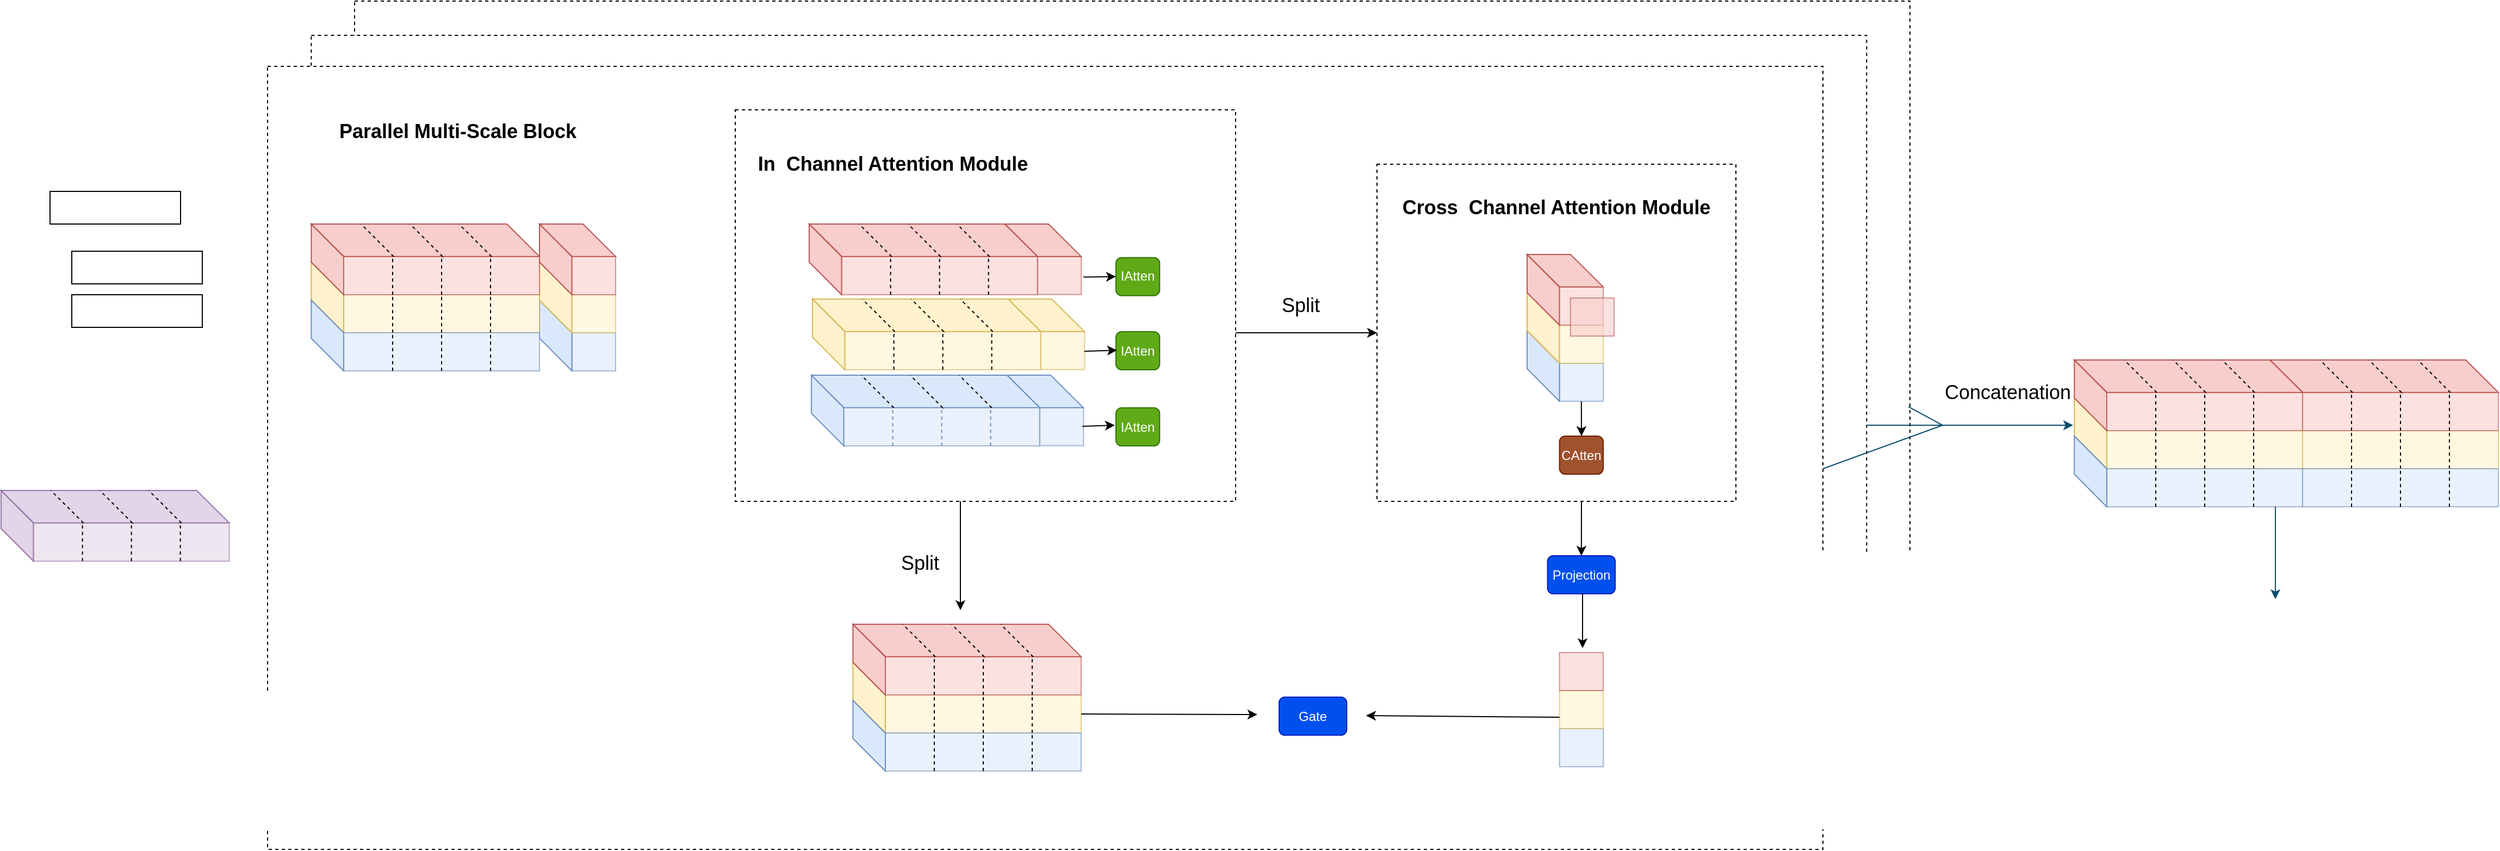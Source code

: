 <mxfile version="22.1.0" type="github">
  <diagram name="第 1 页" id="wZ13EeWJKWFvQt3x4rx6">
    <mxGraphModel dx="2178" dy="2193" grid="1" gridSize="10" guides="1" tooltips="1" connect="1" arrows="1" fold="1" page="1" pageScale="1" pageWidth="827" pageHeight="1169" math="0" shadow="0">
      <root>
        <mxCell id="0" />
        <mxCell id="1" parent="0" />
        <mxCell id="IT8IMpOZwN_9MQMlR_QI-182" value="" style="rounded=0;whiteSpace=wrap;html=1;align=center;verticalAlign=middle;fontFamily=Helvetica;fontSize=12;dashed=1;" vertex="1" parent="1">
          <mxGeometry x="300" y="-20" width="1430" height="720" as="geometry" />
        </mxCell>
        <mxCell id="IT8IMpOZwN_9MQMlR_QI-181" value="" style="rounded=0;whiteSpace=wrap;html=1;align=center;verticalAlign=middle;fontFamily=Helvetica;fontSize=12;dashed=1;" vertex="1" parent="1">
          <mxGeometry x="260.18" y="11.5" width="1430" height="720" as="geometry" />
        </mxCell>
        <mxCell id="IT8IMpOZwN_9MQMlR_QI-180" value="" style="rounded=0;whiteSpace=wrap;html=1;align=center;verticalAlign=middle;fontFamily=Helvetica;fontSize=12;dashed=1;" vertex="1" parent="1">
          <mxGeometry x="220" y="40" width="1430" height="720" as="geometry" />
        </mxCell>
        <mxCell id="IT8IMpOZwN_9MQMlR_QI-125" value="" style="rounded=0;whiteSpace=wrap;html=1;strokeColor=default;align=center;verticalAlign=middle;fontFamily=Helvetica;fontSize=12;fontColor=default;fillColor=none;dashed=1;" vertex="1" parent="1">
          <mxGeometry x="1240" y="130" width="330" height="310" as="geometry" />
        </mxCell>
        <mxCell id="IT8IMpOZwN_9MQMlR_QI-112" value="" style="rounded=0;whiteSpace=wrap;html=1;strokeColor=default;align=center;verticalAlign=middle;fontFamily=Helvetica;fontSize=12;fontColor=default;fillColor=none;dashed=1;" vertex="1" parent="1">
          <mxGeometry x="650" y="80" width="460" height="360" as="geometry" />
        </mxCell>
        <mxCell id="IT8IMpOZwN_9MQMlR_QI-48" value="" style="rounded=0;whiteSpace=wrap;html=1;strokeColor=#6c8ebf;align=center;verticalAlign=middle;fontFamily=Helvetica;fontSize=12;fillColor=#dae8fc;opacity=60;" vertex="1" parent="1">
          <mxGeometry x="499.82" y="285" width="40.18" height="35" as="geometry" />
        </mxCell>
        <mxCell id="IT8IMpOZwN_9MQMlR_QI-49" value="" style="shape=parallelogram;perimeter=parallelogramPerimeter;whiteSpace=wrap;html=1;fixedSize=1;points=[[0,0,0,0,0],[0,0.25,0,0,0],[0,0.5,0,0,0],[0,0.75,0,0,0],[0.12,1,0,0,2],[0.25,0,0,0,0],[0.25,1,0,0,0],[0.5,0,0,0,0],[0.5,1,0,0,0],[0.75,0,0,0,0],[0.75,1,0,0,0],[1,0,0,0,0],[1,0.25,0,0,0],[1,0.5,0,0,0],[1,0.75,0,0,0],[1,1,0,0,0]];direction=south;flipH=0;container=1;movable=1;resizable=1;rotatable=1;deletable=1;editable=1;locked=0;connectable=1;size=30;fillColor=#dae8fc;strokeColor=#6c8ebf;" vertex="1" parent="1">
          <mxGeometry x="470" y="255" width="29.82" height="65" as="geometry">
            <mxRectangle x="280" y="200" width="50" height="40" as="alternateBounds" />
          </mxGeometry>
        </mxCell>
        <mxCell id="IT8IMpOZwN_9MQMlR_QI-47" value="" style="shape=parallelogram;perimeter=parallelogramPerimeter;whiteSpace=wrap;html=1;fixedSize=1;points=[[0,0,0,0,0],[0,0.25,0,0,0],[0,0.5,0,0,0],[0,0.75,0,0,0],[0.12,1,0,0,2],[0.25,0,0,0,0],[0.25,1,0,0,0],[0.5,0,0,0,0],[0.5,1,0,0,0],[0.75,0,0,0,0],[0.75,1,0,0,0],[1,0,0,0,0],[1,0.25,0,0,0],[1,0.5,0,0,0],[1,0.75,0,0,0],[1,1,0,0,0]];direction=south;flipH=0;container=1;movable=1;resizable=1;rotatable=1;deletable=1;editable=1;locked=0;connectable=1;size=30;fillColor=#fff2cc;strokeColor=#d6b656;" vertex="1" parent="1">
          <mxGeometry x="470" y="220" width="29.82" height="65" as="geometry">
            <mxRectangle x="280" y="200" width="50" height="40" as="alternateBounds" />
          </mxGeometry>
        </mxCell>
        <mxCell id="dKwMKBpl6AtvwzmfxyNu-1" value="" style="rounded=0;whiteSpace=wrap;html=1;" parent="1" vertex="1">
          <mxGeometry x="20" y="155" width="120" height="30" as="geometry" />
        </mxCell>
        <mxCell id="IT8IMpOZwN_9MQMlR_QI-46" value="" style="rounded=0;whiteSpace=wrap;html=1;strokeColor=#d6b656;align=center;verticalAlign=middle;fontFamily=Helvetica;fontSize=12;fillColor=#fff2cc;opacity=60;" vertex="1" parent="1">
          <mxGeometry x="499.82" y="250" width="40.18" height="35" as="geometry" />
        </mxCell>
        <mxCell id="dKwMKBpl6AtvwzmfxyNu-2" value="" style="rounded=0;whiteSpace=wrap;html=1;" parent="1" vertex="1">
          <mxGeometry x="40" y="250" width="120" height="30" as="geometry" />
        </mxCell>
        <mxCell id="dKwMKBpl6AtvwzmfxyNu-3" value="" style="rounded=0;whiteSpace=wrap;html=1;" parent="1" vertex="1">
          <mxGeometry x="40" y="210" width="120" height="30" as="geometry" />
        </mxCell>
        <mxCell id="Rn8pzBqu3v2TeswD3Hwm-75" value="" style="group" parent="1" vertex="1" connectable="0">
          <mxGeometry x="-25" y="430" width="209.82" height="65" as="geometry" />
        </mxCell>
        <mxCell id="Rn8pzBqu3v2TeswD3Hwm-76" value="" style="endArrow=none;html=1;rounded=0;fontFamily=Helvetica;fontSize=12;fontColor=default;exitX=0.153;exitY=0;exitDx=0;exitDy=0;exitPerimeter=0;entryX=1;entryY=0;entryDx=0;entryDy=0;dashed=1;" parent="Rn8pzBqu3v2TeswD3Hwm-75" edge="1">
          <mxGeometry width="50" height="50" relative="1" as="geometry">
            <mxPoint x="89.718" y="1" as="sourcePoint" />
            <mxPoint x="121.82" y="31" as="targetPoint" />
          </mxGeometry>
        </mxCell>
        <mxCell id="Rn8pzBqu3v2TeswD3Hwm-77" value="" style="endArrow=none;html=1;rounded=0;fontFamily=Helvetica;fontSize=12;fontColor=default;exitX=0.153;exitY=0;exitDx=0;exitDy=0;exitPerimeter=0;entryX=1;entryY=0;entryDx=0;entryDy=0;dashed=1;" parent="Rn8pzBqu3v2TeswD3Hwm-75" edge="1">
          <mxGeometry width="50" height="50" relative="1" as="geometry">
            <mxPoint x="43.718" as="sourcePoint" />
            <mxPoint x="75.82" y="30" as="targetPoint" />
          </mxGeometry>
        </mxCell>
        <mxCell id="Rn8pzBqu3v2TeswD3Hwm-78" value="" style="shape=parallelogram;perimeter=parallelogramPerimeter;whiteSpace=wrap;html=1;fixedSize=1;points=[[0,0,0,0,0],[0,0.25,0,0,0],[0,0.5,0,0,0],[0,0.75,0,0,0],[0.12,1,0,0,2],[0.25,0,0,0,0],[0.25,1,0,0,0],[0.5,0,0,0,0],[0.5,1,0,0,0],[0.75,0,0,0,0],[0.75,1,0,0,0],[1,0,0,0,0],[1,0.25,0,0,0],[1,0.5,0,0,0],[1,0.75,0,0,0],[1,1,0,0,0]];direction=south;flipH=0;container=1;movable=1;resizable=1;rotatable=1;deletable=1;editable=1;locked=0;connectable=1;size=30;fillColor=#e1d5e7;strokeColor=#9673a6;" parent="Rn8pzBqu3v2TeswD3Hwm-75" vertex="1">
          <mxGeometry width="29.82" height="65" as="geometry">
            <mxRectangle x="280" y="200" width="50" height="40" as="alternateBounds" />
          </mxGeometry>
        </mxCell>
        <mxCell id="Rn8pzBqu3v2TeswD3Hwm-79" value="" style="shape=parallelogram;perimeter=parallelogramPerimeter;whiteSpace=wrap;html=1;fixedSize=1;points=[[0,0,0,0,0],[0,0.25,0,0,0],[0,0.5,0,0,0],[0,0.75,0,0,0],[0.12,1,0,0,2],[0.25,0,0,0,0],[0.25,1,0,0,0],[0.5,0,0,0,0],[0.5,1,0,0,0],[0.75,0,0,0,0],[0.75,1,0,0,0],[1,0,0,0,0],[1,0.25,0,0,0],[1,0.5,0,0,0],[1,0.75,0,0,0],[1,1,0,0,0]];direction=west;flipH=0;container=1;movable=1;resizable=1;rotatable=1;deletable=1;editable=1;locked=0;connectable=1;size=30;flipV=1;fillColor=#e1d5e7;strokeColor=#9673a6;" parent="Rn8pzBqu3v2TeswD3Hwm-75" vertex="1">
          <mxGeometry width="209.82" height="29.82" as="geometry">
            <mxRectangle x="280" y="200" width="50" height="40" as="alternateBounds" />
          </mxGeometry>
        </mxCell>
        <mxCell id="Rn8pzBqu3v2TeswD3Hwm-80" value="" style="rounded=0;whiteSpace=wrap;html=1;strokeColor=#9673a6;align=center;verticalAlign=middle;fontFamily=Helvetica;fontSize=12;fillColor=#e1d5e7;opacity=60;" parent="Rn8pzBqu3v2TeswD3Hwm-75" vertex="1">
          <mxGeometry x="29.82" y="30" width="180" height="35" as="geometry" />
        </mxCell>
        <mxCell id="Rn8pzBqu3v2TeswD3Hwm-81" value="" style="endArrow=none;html=1;rounded=0;fontFamily=Helvetica;fontSize=12;fontColor=default;exitX=0.25;exitY=0;exitDx=0;exitDy=0;" parent="Rn8pzBqu3v2TeswD3Hwm-75" source="Rn8pzBqu3v2TeswD3Hwm-80" target="Rn8pzBqu3v2TeswD3Hwm-79" edge="1">
          <mxGeometry width="50" height="50" relative="1" as="geometry">
            <mxPoint x="-130.18" y="295" as="sourcePoint" />
            <mxPoint x="-80.18" y="105" as="targetPoint" />
          </mxGeometry>
        </mxCell>
        <mxCell id="Rn8pzBqu3v2TeswD3Hwm-82" style="edgeStyle=orthogonalEdgeStyle;rounded=0;orthogonalLoop=1;jettySize=auto;html=1;exitX=0.5;exitY=1;exitDx=0;exitDy=0;fontFamily=Helvetica;fontSize=12;fontColor=default;" parent="Rn8pzBqu3v2TeswD3Hwm-75" source="Rn8pzBqu3v2TeswD3Hwm-80" target="Rn8pzBqu3v2TeswD3Hwm-80" edge="1">
          <mxGeometry relative="1" as="geometry" />
        </mxCell>
        <mxCell id="Rn8pzBqu3v2TeswD3Hwm-83" value="" style="endArrow=none;html=1;rounded=0;fontFamily=Helvetica;fontSize=12;fontColor=default;entryX=0.25;entryY=0;entryDx=0;entryDy=0;exitX=0.25;exitY=1;exitDx=0;exitDy=0;dashed=1;" parent="Rn8pzBqu3v2TeswD3Hwm-75" source="Rn8pzBqu3v2TeswD3Hwm-80" target="Rn8pzBqu3v2TeswD3Hwm-80" edge="1">
          <mxGeometry width="50" height="50" relative="1" as="geometry">
            <mxPoint x="-20.18" y="235" as="sourcePoint" />
            <mxPoint x="29.82" y="185" as="targetPoint" />
          </mxGeometry>
        </mxCell>
        <mxCell id="Rn8pzBqu3v2TeswD3Hwm-84" value="" style="endArrow=none;html=1;rounded=0;fontFamily=Helvetica;fontSize=12;fontColor=default;entryX=0.5;entryY=0;entryDx=0;entryDy=0;exitX=0.5;exitY=1;exitDx=0;exitDy=0;dashed=1;" parent="Rn8pzBqu3v2TeswD3Hwm-75" source="Rn8pzBqu3v2TeswD3Hwm-80" target="Rn8pzBqu3v2TeswD3Hwm-80" edge="1">
          <mxGeometry width="50" height="50" relative="1" as="geometry">
            <mxPoint x="69.82" y="215" as="sourcePoint" />
            <mxPoint x="119.82" y="165" as="targetPoint" />
          </mxGeometry>
        </mxCell>
        <mxCell id="Rn8pzBqu3v2TeswD3Hwm-85" value="" style="endArrow=none;html=1;rounded=0;fontFamily=Helvetica;fontSize=12;fontColor=default;entryX=0.75;entryY=0;entryDx=0;entryDy=0;exitX=0.75;exitY=1;exitDx=0;exitDy=0;dashed=1;" parent="Rn8pzBqu3v2TeswD3Hwm-75" source="Rn8pzBqu3v2TeswD3Hwm-80" target="Rn8pzBqu3v2TeswD3Hwm-80" edge="1">
          <mxGeometry width="50" height="50" relative="1" as="geometry">
            <mxPoint x="199.82" y="175" as="sourcePoint" />
            <mxPoint x="249.82" y="125" as="targetPoint" />
          </mxGeometry>
        </mxCell>
        <mxCell id="Rn8pzBqu3v2TeswD3Hwm-86" value="" style="endArrow=none;html=1;rounded=0;fontFamily=Helvetica;fontSize=12;fontColor=default;entryX=0.143;entryY=0;entryDx=0;entryDy=0;entryPerimeter=0;exitX=1;exitY=0;exitDx=0;exitDy=0;dashed=1;" parent="Rn8pzBqu3v2TeswD3Hwm-75" edge="1">
          <mxGeometry width="50" height="50" relative="1" as="geometry">
            <mxPoint x="165.82" y="30" as="sourcePoint" />
            <mxPoint x="135.816" as="targetPoint" />
          </mxGeometry>
        </mxCell>
        <mxCell id="Rn8pzBqu3v2TeswD3Hwm-87" value="" style="endArrow=none;html=1;rounded=0;fontFamily=Helvetica;fontSize=12;fontColor=default;entryX=0.143;entryY=0;entryDx=0;entryDy=0;entryPerimeter=0;exitX=1;exitY=0;exitDx=0;exitDy=0;dashed=1;" parent="Rn8pzBqu3v2TeswD3Hwm-75" edge="1">
          <mxGeometry width="50" height="50" relative="1" as="geometry">
            <mxPoint x="120.82" y="30" as="sourcePoint" />
            <mxPoint x="90.816" as="targetPoint" />
          </mxGeometry>
        </mxCell>
        <mxCell id="Rn8pzBqu3v2TeswD3Hwm-88" value="" style="endArrow=none;html=1;rounded=0;fontFamily=Helvetica;fontSize=12;fontColor=default;entryX=0.143;entryY=0;entryDx=0;entryDy=0;entryPerimeter=0;exitX=1;exitY=0;exitDx=0;exitDy=0;dashed=1;" parent="Rn8pzBqu3v2TeswD3Hwm-75" edge="1">
          <mxGeometry width="50" height="50" relative="1" as="geometry">
            <mxPoint x="75.82" y="30" as="sourcePoint" />
            <mxPoint x="45.816" as="targetPoint" />
          </mxGeometry>
        </mxCell>
        <mxCell id="Rn8pzBqu3v2TeswD3Hwm-131" value="" style="rounded=0;whiteSpace=wrap;html=1;strokeColor=#d6b656;align=center;verticalAlign=middle;fontFamily=Helvetica;fontSize=12;fillColor=#fff2cc;opacity=60;" parent="1" vertex="1">
          <mxGeometry x="290" y="250" width="180" height="35" as="geometry" />
        </mxCell>
        <mxCell id="Rn8pzBqu3v2TeswD3Hwm-132" value="" style="shape=parallelogram;perimeter=parallelogramPerimeter;whiteSpace=wrap;html=1;fixedSize=1;points=[[0,0,0,0,0],[0,0.25,0,0,0],[0,0.5,0,0,0],[0,0.75,0,0,0],[0.12,1,0,0,2],[0.25,0,0,0,0],[0.25,1,0,0,0],[0.5,0,0,0,0],[0.5,1,0,0,0],[0.75,0,0,0,0],[0.75,1,0,0,0],[1,0,0,0,0],[1,0.25,0,0,0],[1,0.5,0,0,0],[1,0.75,0,0,0],[1,1,0,0,0]];direction=south;flipH=0;container=1;movable=1;resizable=1;rotatable=1;deletable=1;editable=1;locked=0;connectable=1;size=30;fillColor=#fff2cc;strokeColor=#d6b656;" parent="1" vertex="1">
          <mxGeometry x="260.18" y="220" width="29.82" height="65" as="geometry">
            <mxRectangle x="280" y="200" width="50" height="40" as="alternateBounds" />
          </mxGeometry>
        </mxCell>
        <mxCell id="Rn8pzBqu3v2TeswD3Hwm-133" value="" style="endArrow=none;html=1;rounded=0;fontFamily=Helvetica;fontSize=12;fontColor=default;entryX=0.25;entryY=0;entryDx=0;entryDy=0;exitX=0.25;exitY=1;exitDx=0;exitDy=0;dashed=1;" parent="1" source="Rn8pzBqu3v2TeswD3Hwm-131" target="Rn8pzBqu3v2TeswD3Hwm-131" edge="1">
          <mxGeometry width="50" height="50" relative="1" as="geometry">
            <mxPoint x="360" y="440" as="sourcePoint" />
            <mxPoint x="410" y="390" as="targetPoint" />
          </mxGeometry>
        </mxCell>
        <mxCell id="Rn8pzBqu3v2TeswD3Hwm-134" value="" style="endArrow=none;html=1;rounded=0;fontFamily=Helvetica;fontSize=12;fontColor=default;entryX=0.5;entryY=0;entryDx=0;entryDy=0;exitX=0.5;exitY=1;exitDx=0;exitDy=0;dashed=1;" parent="1" source="Rn8pzBqu3v2TeswD3Hwm-131" target="Rn8pzBqu3v2TeswD3Hwm-131" edge="1">
          <mxGeometry width="50" height="50" relative="1" as="geometry">
            <mxPoint x="345" y="295" as="sourcePoint" />
            <mxPoint x="345" y="260" as="targetPoint" />
          </mxGeometry>
        </mxCell>
        <mxCell id="Rn8pzBqu3v2TeswD3Hwm-135" value="" style="endArrow=none;html=1;rounded=0;fontFamily=Helvetica;fontSize=12;fontColor=default;entryX=0.75;entryY=0;entryDx=0;entryDy=0;exitX=0.75;exitY=1;exitDx=0;exitDy=0;dashed=1;" parent="1" source="Rn8pzBqu3v2TeswD3Hwm-131" target="Rn8pzBqu3v2TeswD3Hwm-131" edge="1">
          <mxGeometry width="50" height="50" relative="1" as="geometry">
            <mxPoint x="390" y="295" as="sourcePoint" />
            <mxPoint x="390" y="260" as="targetPoint" />
          </mxGeometry>
        </mxCell>
        <mxCell id="Rn8pzBqu3v2TeswD3Hwm-136" value="" style="rounded=0;whiteSpace=wrap;html=1;strokeColor=#6c8ebf;align=center;verticalAlign=middle;fontFamily=Helvetica;fontSize=12;fillColor=#dae8fc;opacity=60;" parent="1" vertex="1">
          <mxGeometry x="290" y="285" width="180" height="35" as="geometry" />
        </mxCell>
        <mxCell id="Rn8pzBqu3v2TeswD3Hwm-137" value="" style="shape=parallelogram;perimeter=parallelogramPerimeter;whiteSpace=wrap;html=1;fixedSize=1;points=[[0,0,0,0,0],[0,0.25,0,0,0],[0,0.5,0,0,0],[0,0.75,0,0,0],[0.12,1,0,0,2],[0.25,0,0,0,0],[0.25,1,0,0,0],[0.5,0,0,0,0],[0.5,1,0,0,0],[0.75,0,0,0,0],[0.75,1,0,0,0],[1,0,0,0,0],[1,0.25,0,0,0],[1,0.5,0,0,0],[1,0.75,0,0,0],[1,1,0,0,0]];direction=south;flipH=0;container=1;movable=1;resizable=1;rotatable=1;deletable=1;editable=1;locked=0;connectable=1;size=30;fillColor=#dae8fc;strokeColor=#6c8ebf;" parent="1" vertex="1">
          <mxGeometry x="260.18" y="255" width="29.82" height="65" as="geometry">
            <mxRectangle x="280" y="200" width="50" height="40" as="alternateBounds" />
          </mxGeometry>
        </mxCell>
        <mxCell id="Rn8pzBqu3v2TeswD3Hwm-142" value="" style="endArrow=none;html=1;rounded=0;fontFamily=Helvetica;fontSize=12;fontColor=default;entryX=0.25;entryY=0;entryDx=0;entryDy=0;exitX=0.25;exitY=1;exitDx=0;exitDy=0;dashed=1;" parent="1" source="Rn8pzBqu3v2TeswD3Hwm-136" target="Rn8pzBqu3v2TeswD3Hwm-136" edge="1">
          <mxGeometry width="50" height="50" relative="1" as="geometry">
            <mxPoint x="290" y="460" as="sourcePoint" />
            <mxPoint x="340" y="410" as="targetPoint" />
          </mxGeometry>
        </mxCell>
        <mxCell id="Rn8pzBqu3v2TeswD3Hwm-143" value="" style="endArrow=none;html=1;rounded=0;fontFamily=Helvetica;fontSize=12;fontColor=default;entryX=0.5;entryY=0;entryDx=0;entryDy=0;exitX=0.5;exitY=1;exitDx=0;exitDy=0;dashed=1;" parent="1" source="Rn8pzBqu3v2TeswD3Hwm-136" target="Rn8pzBqu3v2TeswD3Hwm-136" edge="1">
          <mxGeometry width="50" height="50" relative="1" as="geometry">
            <mxPoint x="280" y="460" as="sourcePoint" />
            <mxPoint x="330" y="410" as="targetPoint" />
          </mxGeometry>
        </mxCell>
        <mxCell id="Rn8pzBqu3v2TeswD3Hwm-144" value="" style="endArrow=none;html=1;rounded=0;fontFamily=Helvetica;fontSize=12;fontColor=default;entryX=0.75;entryY=0;entryDx=0;entryDy=0;exitX=0.75;exitY=1;exitDx=0;exitDy=0;dashed=1;" parent="1" source="Rn8pzBqu3v2TeswD3Hwm-136" target="Rn8pzBqu3v2TeswD3Hwm-136" edge="1">
          <mxGeometry width="50" height="50" relative="1" as="geometry">
            <mxPoint x="490" y="490" as="sourcePoint" />
            <mxPoint x="540" y="440" as="targetPoint" />
          </mxGeometry>
        </mxCell>
        <mxCell id="Rn8pzBqu3v2TeswD3Hwm-46" value="" style="endArrow=none;html=1;rounded=0;fontFamily=Helvetica;fontSize=12;fontColor=default;exitX=0.153;exitY=0;exitDx=0;exitDy=0;exitPerimeter=0;entryX=1;entryY=0;entryDx=0;entryDy=0;dashed=1;" parent="1" edge="1">
          <mxGeometry width="50" height="50" relative="1" as="geometry">
            <mxPoint x="349.898" y="186" as="sourcePoint" />
            <mxPoint x="382" y="216" as="targetPoint" />
          </mxGeometry>
        </mxCell>
        <mxCell id="Rn8pzBqu3v2TeswD3Hwm-47" value="" style="endArrow=none;html=1;rounded=0;fontFamily=Helvetica;fontSize=12;fontColor=default;exitX=0.153;exitY=0;exitDx=0;exitDy=0;exitPerimeter=0;entryX=1;entryY=0;entryDx=0;entryDy=0;dashed=1;" parent="1" edge="1">
          <mxGeometry width="50" height="50" relative="1" as="geometry">
            <mxPoint x="303.898" y="185" as="sourcePoint" />
            <mxPoint x="336" y="215" as="targetPoint" />
          </mxGeometry>
        </mxCell>
        <mxCell id="Rn8pzBqu3v2TeswD3Hwm-15" value="" style="shape=parallelogram;perimeter=parallelogramPerimeter;whiteSpace=wrap;html=1;fixedSize=1;points=[[0,0,0,0,0],[0,0.25,0,0,0],[0,0.5,0,0,0],[0,0.75,0,0,0],[0.12,1,0,0,2],[0.25,0,0,0,0],[0.25,1,0,0,0],[0.5,0,0,0,0],[0.5,1,0,0,0],[0.75,0,0,0,0],[0.75,1,0,0,0],[1,0,0,0,0],[1,0.25,0,0,0],[1,0.5,0,0,0],[1,0.75,0,0,0],[1,1,0,0,0]];direction=south;flipH=0;container=1;movable=1;resizable=1;rotatable=1;deletable=1;editable=1;locked=0;connectable=1;size=30;fillColor=#f8cecc;strokeColor=#b85450;" parent="1" vertex="1">
          <mxGeometry x="260.18" y="185" width="29.82" height="65" as="geometry">
            <mxRectangle x="280" y="200" width="50" height="40" as="alternateBounds" />
          </mxGeometry>
        </mxCell>
        <mxCell id="Rn8pzBqu3v2TeswD3Hwm-16" value="" style="shape=parallelogram;perimeter=parallelogramPerimeter;whiteSpace=wrap;html=1;fixedSize=1;points=[[0,0,0,0,0],[0,0.25,0,0,0],[0,0.5,0,0,0],[0,0.75,0,0,0],[0.12,1,0,0,2],[0.25,0,0,0,0],[0.25,1,0,0,0],[0.5,0,0,0,0],[0.5,1,0,0,0],[0.75,0,0,0,0],[0.75,1,0,0,0],[1,0,0,0,0],[1,0.25,0,0,0],[1,0.5,0,0,0],[1,0.75,0,0,0],[1,1,0,0,0]];direction=west;flipH=0;container=1;movable=1;resizable=1;rotatable=1;deletable=1;editable=1;locked=0;connectable=1;size=30;flipV=1;fillColor=#f8cecc;strokeColor=#b85450;" parent="1" vertex="1">
          <mxGeometry x="260.18" y="185" width="209.82" height="29.82" as="geometry">
            <mxRectangle x="280" y="200" width="50" height="40" as="alternateBounds" />
          </mxGeometry>
        </mxCell>
        <mxCell id="Rn8pzBqu3v2TeswD3Hwm-19" value="" style="rounded=0;whiteSpace=wrap;html=1;strokeColor=#b85450;align=center;verticalAlign=middle;fontFamily=Helvetica;fontSize=12;fillColor=#f8cecc;opacity=60;" parent="1" vertex="1">
          <mxGeometry x="290" y="215" width="180" height="35" as="geometry" />
        </mxCell>
        <mxCell id="Rn8pzBqu3v2TeswD3Hwm-35" value="" style="endArrow=none;html=1;rounded=0;fontFamily=Helvetica;fontSize=12;fontColor=default;exitX=0.25;exitY=0;exitDx=0;exitDy=0;" parent="1" source="Rn8pzBqu3v2TeswD3Hwm-19" target="Rn8pzBqu3v2TeswD3Hwm-16" edge="1">
          <mxGeometry width="50" height="50" relative="1" as="geometry">
            <mxPoint x="130" y="480" as="sourcePoint" />
            <mxPoint x="180" y="290" as="targetPoint" />
          </mxGeometry>
        </mxCell>
        <mxCell id="Rn8pzBqu3v2TeswD3Hwm-48" style="edgeStyle=orthogonalEdgeStyle;rounded=0;orthogonalLoop=1;jettySize=auto;html=1;exitX=0.5;exitY=1;exitDx=0;exitDy=0;fontFamily=Helvetica;fontSize=12;fontColor=default;" parent="1" source="Rn8pzBqu3v2TeswD3Hwm-19" target="Rn8pzBqu3v2TeswD3Hwm-19" edge="1">
          <mxGeometry relative="1" as="geometry" />
        </mxCell>
        <mxCell id="Rn8pzBqu3v2TeswD3Hwm-49" value="" style="endArrow=none;html=1;rounded=0;fontFamily=Helvetica;fontSize=12;fontColor=default;entryX=0.25;entryY=0;entryDx=0;entryDy=0;exitX=0.25;exitY=1;exitDx=0;exitDy=0;dashed=1;" parent="1" source="Rn8pzBqu3v2TeswD3Hwm-19" target="Rn8pzBqu3v2TeswD3Hwm-19" edge="1">
          <mxGeometry width="50" height="50" relative="1" as="geometry">
            <mxPoint x="240" y="420" as="sourcePoint" />
            <mxPoint x="290" y="370" as="targetPoint" />
          </mxGeometry>
        </mxCell>
        <mxCell id="Rn8pzBqu3v2TeswD3Hwm-50" value="" style="endArrow=none;html=1;rounded=0;fontFamily=Helvetica;fontSize=12;fontColor=default;entryX=0.5;entryY=0;entryDx=0;entryDy=0;exitX=0.5;exitY=1;exitDx=0;exitDy=0;dashed=1;" parent="1" source="Rn8pzBqu3v2TeswD3Hwm-19" target="Rn8pzBqu3v2TeswD3Hwm-19" edge="1">
          <mxGeometry width="50" height="50" relative="1" as="geometry">
            <mxPoint x="330" y="400" as="sourcePoint" />
            <mxPoint x="380" y="350" as="targetPoint" />
          </mxGeometry>
        </mxCell>
        <mxCell id="Rn8pzBqu3v2TeswD3Hwm-51" value="" style="endArrow=none;html=1;rounded=0;fontFamily=Helvetica;fontSize=12;fontColor=default;entryX=0.75;entryY=0;entryDx=0;entryDy=0;exitX=0.75;exitY=1;exitDx=0;exitDy=0;dashed=1;" parent="1" source="Rn8pzBqu3v2TeswD3Hwm-19" target="Rn8pzBqu3v2TeswD3Hwm-19" edge="1">
          <mxGeometry width="50" height="50" relative="1" as="geometry">
            <mxPoint x="460" y="360" as="sourcePoint" />
            <mxPoint x="510" y="310" as="targetPoint" />
          </mxGeometry>
        </mxCell>
        <mxCell id="Rn8pzBqu3v2TeswD3Hwm-54" value="" style="endArrow=none;html=1;rounded=0;fontFamily=Helvetica;fontSize=12;fontColor=default;entryX=0.143;entryY=0;entryDx=0;entryDy=0;entryPerimeter=0;exitX=1;exitY=0;exitDx=0;exitDy=0;dashed=1;" parent="1" edge="1">
          <mxGeometry width="50" height="50" relative="1" as="geometry">
            <mxPoint x="426" y="215" as="sourcePoint" />
            <mxPoint x="395.996" y="185" as="targetPoint" />
          </mxGeometry>
        </mxCell>
        <mxCell id="Rn8pzBqu3v2TeswD3Hwm-55" value="" style="endArrow=none;html=1;rounded=0;fontFamily=Helvetica;fontSize=12;fontColor=default;entryX=0.143;entryY=0;entryDx=0;entryDy=0;entryPerimeter=0;exitX=1;exitY=0;exitDx=0;exitDy=0;dashed=1;" parent="1" edge="1">
          <mxGeometry width="50" height="50" relative="1" as="geometry">
            <mxPoint x="381" y="215" as="sourcePoint" />
            <mxPoint x="350.996" y="185" as="targetPoint" />
          </mxGeometry>
        </mxCell>
        <mxCell id="Rn8pzBqu3v2TeswD3Hwm-56" value="" style="endArrow=none;html=1;rounded=0;fontFamily=Helvetica;fontSize=12;fontColor=default;entryX=0.143;entryY=0;entryDx=0;entryDy=0;entryPerimeter=0;exitX=1;exitY=0;exitDx=0;exitDy=0;dashed=1;" parent="1" edge="1">
          <mxGeometry width="50" height="50" relative="1" as="geometry">
            <mxPoint x="336" y="215" as="sourcePoint" />
            <mxPoint x="305.996" y="185" as="targetPoint" />
          </mxGeometry>
        </mxCell>
        <mxCell id="IT8IMpOZwN_9MQMlR_QI-19" value="" style="shape=parallelogram;perimeter=parallelogramPerimeter;whiteSpace=wrap;html=1;fixedSize=1;points=[[0,0,0,0,0],[0,0.25,0,0,0],[0,0.5,0,0,0],[0,0.75,0,0,0],[0.12,1,0,0,2],[0.25,0,0,0,0],[0.25,1,0,0,0],[0.5,0,0,0,0],[0.5,1,0,0,0],[0.75,0,0,0,0],[0.75,1,0,0,0],[1,0,0,0,0],[1,0.25,0,0,0],[1,0.5,0,0,0],[1,0.75,0,0,0],[1,1,0,0,0]];direction=west;flipH=0;container=1;movable=1;resizable=1;rotatable=1;deletable=1;editable=1;locked=0;connectable=1;size=30;flipV=1;fillColor=#f8cecc;strokeColor=#b85450;" vertex="1" parent="1">
          <mxGeometry x="470" y="185" width="70" height="29.82" as="geometry">
            <mxRectangle x="280" y="200" width="50" height="40" as="alternateBounds" />
          </mxGeometry>
        </mxCell>
        <mxCell id="IT8IMpOZwN_9MQMlR_QI-18" value="" style="shape=parallelogram;perimeter=parallelogramPerimeter;whiteSpace=wrap;html=1;fixedSize=1;points=[[0,0,0,0,0],[0,0.25,0,0,0],[0,0.5,0,0,0],[0,0.75,0,0,0],[0.12,1,0,0,2],[0.25,0,0,0,0],[0.25,1,0,0,0],[0.5,0,0,0,0],[0.5,1,0,0,0],[0.75,0,0,0,0],[0.75,1,0,0,0],[1,0,0,0,0],[1,0.25,0,0,0],[1,0.5,0,0,0],[1,0.75,0,0,0],[1,1,0,0,0]];direction=south;flipH=0;container=1;movable=1;resizable=1;rotatable=1;deletable=1;editable=1;locked=0;connectable=1;size=30;fillColor=#f8cecc;strokeColor=#b85450;" vertex="1" parent="1">
          <mxGeometry x="470" y="185" width="29.82" height="65" as="geometry">
            <mxRectangle x="280" y="200" width="50" height="40" as="alternateBounds" />
          </mxGeometry>
        </mxCell>
        <mxCell id="IT8IMpOZwN_9MQMlR_QI-20" value="" style="rounded=0;whiteSpace=wrap;html=1;strokeColor=#b85450;align=center;verticalAlign=middle;fontFamily=Helvetica;fontSize=12;fillColor=#f8cecc;opacity=60;" vertex="1" parent="1">
          <mxGeometry x="499.82" y="215" width="40.18" height="35" as="geometry" />
        </mxCell>
        <mxCell id="IT8IMpOZwN_9MQMlR_QI-21" value="" style="endArrow=none;html=1;rounded=0;fontFamily=Helvetica;fontSize=12;fontColor=default;exitX=0.25;exitY=0;exitDx=0;exitDy=0;" edge="1" parent="1" source="IT8IMpOZwN_9MQMlR_QI-20" target="IT8IMpOZwN_9MQMlR_QI-19">
          <mxGeometry width="50" height="50" relative="1" as="geometry">
            <mxPoint x="339.82" y="480" as="sourcePoint" />
            <mxPoint x="389.82" y="290" as="targetPoint" />
          </mxGeometry>
        </mxCell>
        <mxCell id="IT8IMpOZwN_9MQMlR_QI-67" value="" style="group" vertex="1" connectable="0" parent="1">
          <mxGeometry x="718" y="185" width="252" height="65" as="geometry" />
        </mxCell>
        <mxCell id="IT8IMpOZwN_9MQMlR_QI-65" value="" style="rounded=0;whiteSpace=wrap;html=1;strokeColor=#b85450;align=center;verticalAlign=middle;fontFamily=Helvetica;fontSize=12;fillColor=#f8cecc;opacity=60;movable=1;resizable=1;rotatable=1;deletable=1;editable=1;locked=0;connectable=1;" vertex="1" parent="IT8IMpOZwN_9MQMlR_QI-67">
          <mxGeometry x="210" y="29.82" width="40.18" height="35" as="geometry" />
        </mxCell>
        <mxCell id="IT8IMpOZwN_9MQMlR_QI-50" value="" style="group;movable=1;resizable=1;rotatable=1;deletable=1;editable=1;locked=0;connectable=1;" vertex="1" connectable="0" parent="IT8IMpOZwN_9MQMlR_QI-67">
          <mxGeometry width="252" height="65" as="geometry" />
        </mxCell>
        <mxCell id="IT8IMpOZwN_9MQMlR_QI-51" value="" style="endArrow=none;html=1;rounded=0;fontFamily=Helvetica;fontSize=12;fontColor=default;exitX=0.153;exitY=0;exitDx=0;exitDy=0;exitPerimeter=0;entryX=1;entryY=0;entryDx=0;entryDy=0;dashed=1;movable=1;resizable=1;rotatable=1;deletable=1;editable=1;locked=0;connectable=1;" edge="1" parent="IT8IMpOZwN_9MQMlR_QI-50">
          <mxGeometry width="50" height="50" relative="1" as="geometry">
            <mxPoint x="89.718" y="1" as="sourcePoint" />
            <mxPoint x="121.82" y="31" as="targetPoint" />
          </mxGeometry>
        </mxCell>
        <mxCell id="IT8IMpOZwN_9MQMlR_QI-52" value="" style="endArrow=none;html=1;rounded=0;fontFamily=Helvetica;fontSize=12;fontColor=default;exitX=0.153;exitY=0;exitDx=0;exitDy=0;exitPerimeter=0;entryX=1;entryY=0;entryDx=0;entryDy=0;dashed=1;movable=1;resizable=1;rotatable=1;deletable=1;editable=1;locked=0;connectable=1;" edge="1" parent="IT8IMpOZwN_9MQMlR_QI-50">
          <mxGeometry width="50" height="50" relative="1" as="geometry">
            <mxPoint x="43.718" as="sourcePoint" />
            <mxPoint x="75.82" y="30" as="targetPoint" />
          </mxGeometry>
        </mxCell>
        <mxCell id="IT8IMpOZwN_9MQMlR_QI-53" value="" style="shape=parallelogram;perimeter=parallelogramPerimeter;whiteSpace=wrap;html=1;fixedSize=1;points=[[0,0,0,0,0],[0,0.25,0,0,0],[0,0.5,0,0,0],[0,0.75,0,0,0],[0.12,1,0,0,2],[0.25,0,0,0,0],[0.25,1,0,0,0],[0.5,0,0,0,0],[0.5,1,0,0,0],[0.75,0,0,0,0],[0.75,1,0,0,0],[1,0,0,0,0],[1,0.25,0,0,0],[1,0.5,0,0,0],[1,0.75,0,0,0],[1,1,0,0,0]];direction=south;flipH=0;container=1;movable=1;resizable=1;rotatable=1;deletable=1;editable=1;locked=0;connectable=1;size=30;fillColor=#f8cecc;strokeColor=#b85450;" vertex="1" parent="IT8IMpOZwN_9MQMlR_QI-50">
          <mxGeometry width="29.82" height="65" as="geometry">
            <mxRectangle x="280" y="200" width="50" height="40" as="alternateBounds" />
          </mxGeometry>
        </mxCell>
        <mxCell id="IT8IMpOZwN_9MQMlR_QI-54" value="" style="shape=parallelogram;perimeter=parallelogramPerimeter;whiteSpace=wrap;html=1;fixedSize=1;points=[[0,0,0,0,0],[0,0.25,0,0,0],[0,0.5,0,0,0],[0,0.75,0,0,0],[0.12,1,0,0,2],[0.25,0,0,0,0],[0.25,1,0,0,0],[0.5,0,0,0,0],[0.5,1,0,0,0],[0.75,0,0,0,0],[0.75,1,0,0,0],[1,0,0,0,0],[1,0.25,0,0,0],[1,0.5,0,0,0],[1,0.75,0,0,0],[1,1,0,0,0]];direction=west;flipH=0;container=1;movable=1;resizable=1;rotatable=1;deletable=1;editable=1;locked=0;connectable=1;size=30;flipV=1;fillColor=#f8cecc;strokeColor=#b85450;" vertex="1" parent="IT8IMpOZwN_9MQMlR_QI-50">
          <mxGeometry width="209.82" height="29.82" as="geometry">
            <mxRectangle x="280" y="200" width="50" height="40" as="alternateBounds" />
          </mxGeometry>
        </mxCell>
        <mxCell id="IT8IMpOZwN_9MQMlR_QI-55" value="" style="rounded=0;whiteSpace=wrap;html=1;strokeColor=#b85450;align=center;verticalAlign=middle;fontFamily=Helvetica;fontSize=12;fillColor=#f8cecc;opacity=60;movable=1;resizable=1;rotatable=1;deletable=1;editable=1;locked=0;connectable=1;" vertex="1" parent="IT8IMpOZwN_9MQMlR_QI-50">
          <mxGeometry x="29.82" y="30" width="180" height="35" as="geometry" />
        </mxCell>
        <mxCell id="IT8IMpOZwN_9MQMlR_QI-56" value="" style="endArrow=none;html=1;rounded=0;fontFamily=Helvetica;fontSize=12;fontColor=default;exitX=0.25;exitY=0;exitDx=0;exitDy=0;movable=1;resizable=1;rotatable=1;deletable=1;editable=1;locked=0;connectable=1;" edge="1" parent="IT8IMpOZwN_9MQMlR_QI-50" source="IT8IMpOZwN_9MQMlR_QI-55" target="IT8IMpOZwN_9MQMlR_QI-54">
          <mxGeometry width="50" height="50" relative="1" as="geometry">
            <mxPoint x="-130.18" y="295" as="sourcePoint" />
            <mxPoint x="-80.18" y="105" as="targetPoint" />
          </mxGeometry>
        </mxCell>
        <mxCell id="IT8IMpOZwN_9MQMlR_QI-57" style="edgeStyle=orthogonalEdgeStyle;rounded=0;orthogonalLoop=1;jettySize=auto;html=1;exitX=0.5;exitY=1;exitDx=0;exitDy=0;fontFamily=Helvetica;fontSize=12;fontColor=default;movable=1;resizable=1;rotatable=1;deletable=1;editable=1;locked=0;connectable=1;" edge="1" parent="IT8IMpOZwN_9MQMlR_QI-50" source="IT8IMpOZwN_9MQMlR_QI-55" target="IT8IMpOZwN_9MQMlR_QI-55">
          <mxGeometry relative="1" as="geometry" />
        </mxCell>
        <mxCell id="IT8IMpOZwN_9MQMlR_QI-58" value="" style="endArrow=none;html=1;rounded=0;fontFamily=Helvetica;fontSize=12;fontColor=default;entryX=0.25;entryY=0;entryDx=0;entryDy=0;exitX=0.25;exitY=1;exitDx=0;exitDy=0;dashed=1;movable=1;resizable=1;rotatable=1;deletable=1;editable=1;locked=0;connectable=1;" edge="1" parent="IT8IMpOZwN_9MQMlR_QI-50" source="IT8IMpOZwN_9MQMlR_QI-55" target="IT8IMpOZwN_9MQMlR_QI-55">
          <mxGeometry width="50" height="50" relative="1" as="geometry">
            <mxPoint x="-20.18" y="235" as="sourcePoint" />
            <mxPoint x="29.82" y="185" as="targetPoint" />
          </mxGeometry>
        </mxCell>
        <mxCell id="IT8IMpOZwN_9MQMlR_QI-59" value="" style="endArrow=none;html=1;rounded=0;fontFamily=Helvetica;fontSize=12;fontColor=default;entryX=0.5;entryY=0;entryDx=0;entryDy=0;exitX=0.5;exitY=1;exitDx=0;exitDy=0;dashed=1;movable=1;resizable=1;rotatable=1;deletable=1;editable=1;locked=0;connectable=1;" edge="1" parent="IT8IMpOZwN_9MQMlR_QI-50" source="IT8IMpOZwN_9MQMlR_QI-55" target="IT8IMpOZwN_9MQMlR_QI-55">
          <mxGeometry width="50" height="50" relative="1" as="geometry">
            <mxPoint x="69.82" y="215" as="sourcePoint" />
            <mxPoint x="119.82" y="165" as="targetPoint" />
          </mxGeometry>
        </mxCell>
        <mxCell id="IT8IMpOZwN_9MQMlR_QI-60" value="" style="endArrow=none;html=1;rounded=0;fontFamily=Helvetica;fontSize=12;fontColor=default;entryX=0.75;entryY=0;entryDx=0;entryDy=0;exitX=0.75;exitY=1;exitDx=0;exitDy=0;dashed=1;movable=1;resizable=1;rotatable=1;deletable=1;editable=1;locked=0;connectable=1;" edge="1" parent="IT8IMpOZwN_9MQMlR_QI-50" source="IT8IMpOZwN_9MQMlR_QI-55" target="IT8IMpOZwN_9MQMlR_QI-55">
          <mxGeometry width="50" height="50" relative="1" as="geometry">
            <mxPoint x="199.82" y="175" as="sourcePoint" />
            <mxPoint x="249.82" y="125" as="targetPoint" />
          </mxGeometry>
        </mxCell>
        <mxCell id="IT8IMpOZwN_9MQMlR_QI-61" value="" style="endArrow=none;html=1;rounded=0;fontFamily=Helvetica;fontSize=12;fontColor=default;entryX=0.143;entryY=0;entryDx=0;entryDy=0;entryPerimeter=0;exitX=1;exitY=0;exitDx=0;exitDy=0;dashed=1;movable=1;resizable=1;rotatable=1;deletable=1;editable=1;locked=0;connectable=1;" edge="1" parent="IT8IMpOZwN_9MQMlR_QI-50">
          <mxGeometry width="50" height="50" relative="1" as="geometry">
            <mxPoint x="165.82" y="30" as="sourcePoint" />
            <mxPoint x="135.816" as="targetPoint" />
          </mxGeometry>
        </mxCell>
        <mxCell id="IT8IMpOZwN_9MQMlR_QI-62" value="" style="endArrow=none;html=1;rounded=0;fontFamily=Helvetica;fontSize=12;fontColor=default;entryX=0.143;entryY=0;entryDx=0;entryDy=0;entryPerimeter=0;exitX=1;exitY=0;exitDx=0;exitDy=0;dashed=1;movable=1;resizable=1;rotatable=1;deletable=1;editable=1;locked=0;connectable=1;" edge="1" parent="IT8IMpOZwN_9MQMlR_QI-50">
          <mxGeometry width="50" height="50" relative="1" as="geometry">
            <mxPoint x="120.82" y="30" as="sourcePoint" />
            <mxPoint x="90.816" as="targetPoint" />
          </mxGeometry>
        </mxCell>
        <mxCell id="IT8IMpOZwN_9MQMlR_QI-63" value="" style="endArrow=none;html=1;rounded=0;fontFamily=Helvetica;fontSize=12;fontColor=default;entryX=0.143;entryY=0;entryDx=0;entryDy=0;entryPerimeter=0;exitX=1;exitY=0;exitDx=0;exitDy=0;dashed=1;movable=1;resizable=1;rotatable=1;deletable=1;editable=1;locked=0;connectable=1;" edge="1" parent="IT8IMpOZwN_9MQMlR_QI-50">
          <mxGeometry width="50" height="50" relative="1" as="geometry">
            <mxPoint x="75.82" y="30" as="sourcePoint" />
            <mxPoint x="45.816" as="targetPoint" />
          </mxGeometry>
        </mxCell>
        <mxCell id="IT8IMpOZwN_9MQMlR_QI-66" value="" style="shape=parallelogram;perimeter=parallelogramPerimeter;whiteSpace=wrap;html=1;fixedSize=1;points=[[0,0,0,0,0],[0,0.25,0,0,0],[0,0.5,0,0,0],[0,0.75,0,0,0],[0.12,1,0,0,2],[0.25,0,0,0,0],[0.25,1,0,0,0],[0.5,0,0,0,0],[0.5,1,0,0,0],[0.75,0,0,0,0],[0.75,1,0,0,0],[1,0,0,0,0],[1,0.25,0,0,0],[1,0.5,0,0,0],[1,0.75,0,0,0],[1,1,0,0,0]];direction=west;flipH=0;container=1;movable=1;resizable=1;rotatable=1;deletable=1;editable=1;locked=0;connectable=1;size=30;flipV=1;fillColor=#f8cecc;strokeColor=#b85450;" vertex="1" parent="IT8IMpOZwN_9MQMlR_QI-50">
          <mxGeometry x="180" width="70" height="29.82" as="geometry">
            <mxRectangle x="280" y="200" width="50" height="40" as="alternateBounds" />
          </mxGeometry>
        </mxCell>
        <mxCell id="IT8IMpOZwN_9MQMlR_QI-68" value="" style="group" vertex="1" connectable="0" parent="1">
          <mxGeometry x="721" y="254" width="252" height="65" as="geometry" />
        </mxCell>
        <mxCell id="IT8IMpOZwN_9MQMlR_QI-69" value="" style="rounded=0;whiteSpace=wrap;html=1;strokeColor=#d6b656;align=center;verticalAlign=middle;fontFamily=Helvetica;fontSize=12;fillColor=#fff2cc;opacity=60;movable=1;resizable=1;rotatable=1;deletable=1;editable=1;locked=0;connectable=1;" vertex="1" parent="IT8IMpOZwN_9MQMlR_QI-68">
          <mxGeometry x="210" y="29.82" width="40.18" height="35" as="geometry" />
        </mxCell>
        <mxCell id="IT8IMpOZwN_9MQMlR_QI-70" value="" style="group;movable=1;resizable=1;rotatable=1;deletable=1;editable=1;locked=0;connectable=1;" vertex="1" connectable="0" parent="IT8IMpOZwN_9MQMlR_QI-68">
          <mxGeometry width="252" height="65" as="geometry" />
        </mxCell>
        <mxCell id="IT8IMpOZwN_9MQMlR_QI-71" value="" style="endArrow=none;html=1;rounded=0;fontFamily=Helvetica;fontSize=12;fontColor=default;exitX=0.153;exitY=0;exitDx=0;exitDy=0;exitPerimeter=0;entryX=1;entryY=0;entryDx=0;entryDy=0;dashed=1;movable=1;resizable=1;rotatable=1;deletable=1;editable=1;locked=0;connectable=1;" edge="1" parent="IT8IMpOZwN_9MQMlR_QI-70">
          <mxGeometry width="50" height="50" relative="1" as="geometry">
            <mxPoint x="89.718" y="1" as="sourcePoint" />
            <mxPoint x="121.82" y="31" as="targetPoint" />
          </mxGeometry>
        </mxCell>
        <mxCell id="IT8IMpOZwN_9MQMlR_QI-72" value="" style="endArrow=none;html=1;rounded=0;fontFamily=Helvetica;fontSize=12;fontColor=default;exitX=0.153;exitY=0;exitDx=0;exitDy=0;exitPerimeter=0;entryX=1;entryY=0;entryDx=0;entryDy=0;dashed=1;movable=1;resizable=1;rotatable=1;deletable=1;editable=1;locked=0;connectable=1;" edge="1" parent="IT8IMpOZwN_9MQMlR_QI-70">
          <mxGeometry width="50" height="50" relative="1" as="geometry">
            <mxPoint x="43.718" as="sourcePoint" />
            <mxPoint x="75.82" y="30" as="targetPoint" />
          </mxGeometry>
        </mxCell>
        <mxCell id="IT8IMpOZwN_9MQMlR_QI-73" value="" style="shape=parallelogram;perimeter=parallelogramPerimeter;whiteSpace=wrap;html=1;fixedSize=1;points=[[0,0,0,0,0],[0,0.25,0,0,0],[0,0.5,0,0,0],[0,0.75,0,0,0],[0.12,1,0,0,2],[0.25,0,0,0,0],[0.25,1,0,0,0],[0.5,0,0,0,0],[0.5,1,0,0,0],[0.75,0,0,0,0],[0.75,1,0,0,0],[1,0,0,0,0],[1,0.25,0,0,0],[1,0.5,0,0,0],[1,0.75,0,0,0],[1,1,0,0,0]];direction=south;flipH=0;container=1;movable=1;resizable=1;rotatable=1;deletable=1;editable=1;locked=0;connectable=1;size=30;fillColor=#fff2cc;strokeColor=#d6b656;" vertex="1" parent="IT8IMpOZwN_9MQMlR_QI-70">
          <mxGeometry width="29.82" height="65" as="geometry">
            <mxRectangle x="280" y="200" width="50" height="40" as="alternateBounds" />
          </mxGeometry>
        </mxCell>
        <mxCell id="IT8IMpOZwN_9MQMlR_QI-74" value="" style="shape=parallelogram;perimeter=parallelogramPerimeter;whiteSpace=wrap;html=1;fixedSize=1;points=[[0,0,0,0,0],[0,0.25,0,0,0],[0,0.5,0,0,0],[0,0.75,0,0,0],[0.12,1,0,0,2],[0.25,0,0,0,0],[0.25,1,0,0,0],[0.5,0,0,0,0],[0.5,1,0,0,0],[0.75,0,0,0,0],[0.75,1,0,0,0],[1,0,0,0,0],[1,0.25,0,0,0],[1,0.5,0,0,0],[1,0.75,0,0,0],[1,1,0,0,0]];direction=west;flipH=0;container=1;movable=1;resizable=1;rotatable=1;deletable=1;editable=1;locked=0;connectable=1;size=30;flipV=1;fillColor=#fff2cc;strokeColor=#d6b656;" vertex="1" parent="IT8IMpOZwN_9MQMlR_QI-70">
          <mxGeometry width="209.82" height="29.82" as="geometry">
            <mxRectangle x="280" y="200" width="50" height="40" as="alternateBounds" />
          </mxGeometry>
        </mxCell>
        <mxCell id="IT8IMpOZwN_9MQMlR_QI-75" value="" style="rounded=0;whiteSpace=wrap;html=1;strokeColor=#d6b656;align=center;verticalAlign=middle;fontFamily=Helvetica;fontSize=12;fillColor=#fff2cc;opacity=60;movable=1;resizable=1;rotatable=1;deletable=1;editable=1;locked=0;connectable=1;" vertex="1" parent="IT8IMpOZwN_9MQMlR_QI-70">
          <mxGeometry x="29.82" y="30" width="180" height="35" as="geometry" />
        </mxCell>
        <mxCell id="IT8IMpOZwN_9MQMlR_QI-76" value="" style="endArrow=none;html=1;rounded=0;fontFamily=Helvetica;fontSize=12;fontColor=default;exitX=0.25;exitY=0;exitDx=0;exitDy=0;movable=1;resizable=1;rotatable=1;deletable=1;editable=1;locked=0;connectable=1;" edge="1" parent="IT8IMpOZwN_9MQMlR_QI-70" source="IT8IMpOZwN_9MQMlR_QI-75" target="IT8IMpOZwN_9MQMlR_QI-74">
          <mxGeometry width="50" height="50" relative="1" as="geometry">
            <mxPoint x="-130.18" y="295" as="sourcePoint" />
            <mxPoint x="-80.18" y="105" as="targetPoint" />
          </mxGeometry>
        </mxCell>
        <mxCell id="IT8IMpOZwN_9MQMlR_QI-77" style="edgeStyle=orthogonalEdgeStyle;rounded=0;orthogonalLoop=1;jettySize=auto;html=1;exitX=0.5;exitY=1;exitDx=0;exitDy=0;fontFamily=Helvetica;fontSize=12;fontColor=default;movable=1;resizable=1;rotatable=1;deletable=1;editable=1;locked=0;connectable=1;" edge="1" parent="IT8IMpOZwN_9MQMlR_QI-70" source="IT8IMpOZwN_9MQMlR_QI-75" target="IT8IMpOZwN_9MQMlR_QI-75">
          <mxGeometry relative="1" as="geometry" />
        </mxCell>
        <mxCell id="IT8IMpOZwN_9MQMlR_QI-78" value="" style="endArrow=none;html=1;rounded=0;fontFamily=Helvetica;fontSize=12;fontColor=default;entryX=0.25;entryY=0;entryDx=0;entryDy=0;exitX=0.25;exitY=1;exitDx=0;exitDy=0;dashed=1;movable=1;resizable=1;rotatable=1;deletable=1;editable=1;locked=0;connectable=1;" edge="1" parent="IT8IMpOZwN_9MQMlR_QI-70" source="IT8IMpOZwN_9MQMlR_QI-75" target="IT8IMpOZwN_9MQMlR_QI-75">
          <mxGeometry width="50" height="50" relative="1" as="geometry">
            <mxPoint x="-20.18" y="235" as="sourcePoint" />
            <mxPoint x="29.82" y="185" as="targetPoint" />
          </mxGeometry>
        </mxCell>
        <mxCell id="IT8IMpOZwN_9MQMlR_QI-79" value="" style="endArrow=none;html=1;rounded=0;fontFamily=Helvetica;fontSize=12;fontColor=default;entryX=0.5;entryY=0;entryDx=0;entryDy=0;exitX=0.5;exitY=1;exitDx=0;exitDy=0;dashed=1;movable=1;resizable=1;rotatable=1;deletable=1;editable=1;locked=0;connectable=1;" edge="1" parent="IT8IMpOZwN_9MQMlR_QI-70" source="IT8IMpOZwN_9MQMlR_QI-75" target="IT8IMpOZwN_9MQMlR_QI-75">
          <mxGeometry width="50" height="50" relative="1" as="geometry">
            <mxPoint x="69.82" y="215" as="sourcePoint" />
            <mxPoint x="119.82" y="165" as="targetPoint" />
          </mxGeometry>
        </mxCell>
        <mxCell id="IT8IMpOZwN_9MQMlR_QI-80" value="" style="endArrow=none;html=1;rounded=0;fontFamily=Helvetica;fontSize=12;fontColor=default;entryX=0.75;entryY=0;entryDx=0;entryDy=0;exitX=0.75;exitY=1;exitDx=0;exitDy=0;dashed=1;movable=1;resizable=1;rotatable=1;deletable=1;editable=1;locked=0;connectable=1;" edge="1" parent="IT8IMpOZwN_9MQMlR_QI-70" source="IT8IMpOZwN_9MQMlR_QI-75" target="IT8IMpOZwN_9MQMlR_QI-75">
          <mxGeometry width="50" height="50" relative="1" as="geometry">
            <mxPoint x="199.82" y="175" as="sourcePoint" />
            <mxPoint x="249.82" y="125" as="targetPoint" />
          </mxGeometry>
        </mxCell>
        <mxCell id="IT8IMpOZwN_9MQMlR_QI-81" value="" style="endArrow=none;html=1;rounded=0;fontFamily=Helvetica;fontSize=12;fontColor=default;entryX=0.143;entryY=0;entryDx=0;entryDy=0;entryPerimeter=0;exitX=1;exitY=0;exitDx=0;exitDy=0;dashed=1;movable=1;resizable=1;rotatable=1;deletable=1;editable=1;locked=0;connectable=1;" edge="1" parent="IT8IMpOZwN_9MQMlR_QI-70">
          <mxGeometry width="50" height="50" relative="1" as="geometry">
            <mxPoint x="165.82" y="30" as="sourcePoint" />
            <mxPoint x="135.816" as="targetPoint" />
          </mxGeometry>
        </mxCell>
        <mxCell id="IT8IMpOZwN_9MQMlR_QI-82" value="" style="endArrow=none;html=1;rounded=0;fontFamily=Helvetica;fontSize=12;fontColor=default;entryX=0.143;entryY=0;entryDx=0;entryDy=0;entryPerimeter=0;exitX=1;exitY=0;exitDx=0;exitDy=0;dashed=1;movable=1;resizable=1;rotatable=1;deletable=1;editable=1;locked=0;connectable=1;" edge="1" parent="IT8IMpOZwN_9MQMlR_QI-70">
          <mxGeometry width="50" height="50" relative="1" as="geometry">
            <mxPoint x="120.82" y="30" as="sourcePoint" />
            <mxPoint x="90.816" as="targetPoint" />
          </mxGeometry>
        </mxCell>
        <mxCell id="IT8IMpOZwN_9MQMlR_QI-83" value="" style="endArrow=none;html=1;rounded=0;fontFamily=Helvetica;fontSize=12;fontColor=default;entryX=0.143;entryY=0;entryDx=0;entryDy=0;entryPerimeter=0;exitX=1;exitY=0;exitDx=0;exitDy=0;dashed=1;movable=1;resizable=1;rotatable=1;deletable=1;editable=1;locked=0;connectable=1;" edge="1" parent="IT8IMpOZwN_9MQMlR_QI-70">
          <mxGeometry width="50" height="50" relative="1" as="geometry">
            <mxPoint x="75.82" y="30" as="sourcePoint" />
            <mxPoint x="45.816" as="targetPoint" />
          </mxGeometry>
        </mxCell>
        <mxCell id="IT8IMpOZwN_9MQMlR_QI-84" value="" style="shape=parallelogram;perimeter=parallelogramPerimeter;whiteSpace=wrap;html=1;fixedSize=1;points=[[0,0,0,0,0],[0,0.25,0,0,0],[0,0.5,0,0,0],[0,0.75,0,0,0],[0.12,1,0,0,2],[0.25,0,0,0,0],[0.25,1,0,0,0],[0.5,0,0,0,0],[0.5,1,0,0,0],[0.75,0,0,0,0],[0.75,1,0,0,0],[1,0,0,0,0],[1,0.25,0,0,0],[1,0.5,0,0,0],[1,0.75,0,0,0],[1,1,0,0,0]];direction=west;flipH=0;container=1;movable=1;resizable=1;rotatable=1;deletable=1;editable=1;locked=0;connectable=1;size=30;flipV=1;fillColor=#fff2cc;strokeColor=#d6b656;" vertex="1" parent="IT8IMpOZwN_9MQMlR_QI-70">
          <mxGeometry x="180" width="70" height="29.82" as="geometry">
            <mxRectangle x="280" y="200" width="50" height="40" as="alternateBounds" />
          </mxGeometry>
        </mxCell>
        <mxCell id="IT8IMpOZwN_9MQMlR_QI-86" value="" style="group" vertex="1" connectable="0" parent="1">
          <mxGeometry x="720" y="324" width="252" height="65" as="geometry" />
        </mxCell>
        <mxCell id="IT8IMpOZwN_9MQMlR_QI-87" value="" style="rounded=0;whiteSpace=wrap;html=1;strokeColor=#6c8ebf;align=center;verticalAlign=middle;fontFamily=Helvetica;fontSize=12;fillColor=#dae8fc;opacity=60;movable=1;resizable=1;rotatable=1;deletable=1;editable=1;locked=0;connectable=1;" vertex="1" parent="IT8IMpOZwN_9MQMlR_QI-86">
          <mxGeometry x="210" y="29.82" width="40.18" height="35" as="geometry" />
        </mxCell>
        <mxCell id="IT8IMpOZwN_9MQMlR_QI-88" value="" style="group;movable=1;resizable=1;rotatable=1;deletable=1;editable=1;locked=0;connectable=1;" vertex="1" connectable="0" parent="IT8IMpOZwN_9MQMlR_QI-86">
          <mxGeometry width="252" height="65" as="geometry" />
        </mxCell>
        <mxCell id="IT8IMpOZwN_9MQMlR_QI-89" value="" style="endArrow=none;html=1;rounded=0;fontFamily=Helvetica;fontSize=12;fontColor=default;exitX=0.153;exitY=0;exitDx=0;exitDy=0;exitPerimeter=0;entryX=1;entryY=0;entryDx=0;entryDy=0;dashed=1;movable=1;resizable=1;rotatable=1;deletable=1;editable=1;locked=0;connectable=1;" edge="1" parent="IT8IMpOZwN_9MQMlR_QI-88">
          <mxGeometry width="50" height="50" relative="1" as="geometry">
            <mxPoint x="89.718" y="1" as="sourcePoint" />
            <mxPoint x="121.82" y="31" as="targetPoint" />
          </mxGeometry>
        </mxCell>
        <mxCell id="IT8IMpOZwN_9MQMlR_QI-90" value="" style="endArrow=none;html=1;rounded=0;fontFamily=Helvetica;fontSize=12;fontColor=default;exitX=0.153;exitY=0;exitDx=0;exitDy=0;exitPerimeter=0;entryX=1;entryY=0;entryDx=0;entryDy=0;dashed=1;movable=1;resizable=1;rotatable=1;deletable=1;editable=1;locked=0;connectable=1;" edge="1" parent="IT8IMpOZwN_9MQMlR_QI-88">
          <mxGeometry width="50" height="50" relative="1" as="geometry">
            <mxPoint x="43.718" as="sourcePoint" />
            <mxPoint x="75.82" y="30" as="targetPoint" />
          </mxGeometry>
        </mxCell>
        <mxCell id="IT8IMpOZwN_9MQMlR_QI-91" value="" style="shape=parallelogram;perimeter=parallelogramPerimeter;whiteSpace=wrap;html=1;fixedSize=1;points=[[0,0,0,0,0],[0,0.25,0,0,0],[0,0.5,0,0,0],[0,0.75,0,0,0],[0.12,1,0,0,2],[0.25,0,0,0,0],[0.25,1,0,0,0],[0.5,0,0,0,0],[0.5,1,0,0,0],[0.75,0,0,0,0],[0.75,1,0,0,0],[1,0,0,0,0],[1,0.25,0,0,0],[1,0.5,0,0,0],[1,0.75,0,0,0],[1,1,0,0,0]];direction=south;flipH=0;container=1;movable=1;resizable=1;rotatable=1;deletable=1;editable=1;locked=0;connectable=1;size=30;fillColor=#dae8fc;strokeColor=#6c8ebf;" vertex="1" parent="IT8IMpOZwN_9MQMlR_QI-88">
          <mxGeometry width="29.82" height="65" as="geometry">
            <mxRectangle x="280" y="200" width="50" height="40" as="alternateBounds" />
          </mxGeometry>
        </mxCell>
        <mxCell id="IT8IMpOZwN_9MQMlR_QI-92" value="" style="shape=parallelogram;perimeter=parallelogramPerimeter;whiteSpace=wrap;html=1;fixedSize=1;points=[[0,0,0,0,0],[0,0.25,0,0,0],[0,0.5,0,0,0],[0,0.75,0,0,0],[0.12,1,0,0,2],[0.25,0,0,0,0],[0.25,1,0,0,0],[0.5,0,0,0,0],[0.5,1,0,0,0],[0.75,0,0,0,0],[0.75,1,0,0,0],[1,0,0,0,0],[1,0.25,0,0,0],[1,0.5,0,0,0],[1,0.75,0,0,0],[1,1,0,0,0]];direction=west;flipH=0;container=1;movable=1;resizable=1;rotatable=1;deletable=1;editable=1;locked=0;connectable=1;size=30;flipV=1;fillColor=#dae8fc;strokeColor=#6c8ebf;" vertex="1" parent="IT8IMpOZwN_9MQMlR_QI-88">
          <mxGeometry width="209.82" height="29.82" as="geometry">
            <mxRectangle x="280" y="200" width="50" height="40" as="alternateBounds" />
          </mxGeometry>
        </mxCell>
        <mxCell id="IT8IMpOZwN_9MQMlR_QI-93" value="" style="rounded=0;whiteSpace=wrap;html=1;strokeColor=#6c8ebf;align=center;verticalAlign=middle;fontFamily=Helvetica;fontSize=12;fillColor=#dae8fc;opacity=60;movable=1;resizable=1;rotatable=1;deletable=1;editable=1;locked=0;connectable=1;" vertex="1" parent="IT8IMpOZwN_9MQMlR_QI-88">
          <mxGeometry x="29.82" y="30" width="180" height="35" as="geometry" />
        </mxCell>
        <mxCell id="IT8IMpOZwN_9MQMlR_QI-94" value="" style="endArrow=none;html=1;rounded=0;fontFamily=Helvetica;fontSize=12;fontColor=default;exitX=0.25;exitY=0;exitDx=0;exitDy=0;movable=1;resizable=1;rotatable=1;deletable=1;editable=1;locked=0;connectable=1;fillColor=#dae8fc;strokeColor=#6c8ebf;" edge="1" parent="IT8IMpOZwN_9MQMlR_QI-88" source="IT8IMpOZwN_9MQMlR_QI-93" target="IT8IMpOZwN_9MQMlR_QI-92">
          <mxGeometry width="50" height="50" relative="1" as="geometry">
            <mxPoint x="-130.18" y="295" as="sourcePoint" />
            <mxPoint x="-80.18" y="105" as="targetPoint" />
          </mxGeometry>
        </mxCell>
        <mxCell id="IT8IMpOZwN_9MQMlR_QI-95" style="edgeStyle=orthogonalEdgeStyle;rounded=0;orthogonalLoop=1;jettySize=auto;html=1;exitX=0.5;exitY=1;exitDx=0;exitDy=0;fontFamily=Helvetica;fontSize=12;fontColor=default;movable=1;resizable=1;rotatable=1;deletable=1;editable=1;locked=0;connectable=1;fillColor=#dae8fc;strokeColor=#6c8ebf;" edge="1" parent="IT8IMpOZwN_9MQMlR_QI-88" source="IT8IMpOZwN_9MQMlR_QI-93" target="IT8IMpOZwN_9MQMlR_QI-93">
          <mxGeometry relative="1" as="geometry" />
        </mxCell>
        <mxCell id="IT8IMpOZwN_9MQMlR_QI-96" value="" style="endArrow=none;html=1;rounded=0;fontFamily=Helvetica;fontSize=12;fontColor=default;entryX=0.25;entryY=0;entryDx=0;entryDy=0;exitX=0.25;exitY=1;exitDx=0;exitDy=0;dashed=1;movable=1;resizable=1;rotatable=1;deletable=1;editable=1;locked=0;connectable=1;fillColor=#dae8fc;strokeColor=#6c8ebf;" edge="1" parent="IT8IMpOZwN_9MQMlR_QI-88" source="IT8IMpOZwN_9MQMlR_QI-93" target="IT8IMpOZwN_9MQMlR_QI-93">
          <mxGeometry width="50" height="50" relative="1" as="geometry">
            <mxPoint x="-20.18" y="235" as="sourcePoint" />
            <mxPoint x="29.82" y="185" as="targetPoint" />
          </mxGeometry>
        </mxCell>
        <mxCell id="IT8IMpOZwN_9MQMlR_QI-97" value="" style="endArrow=none;html=1;rounded=0;fontFamily=Helvetica;fontSize=12;fontColor=default;entryX=0.5;entryY=0;entryDx=0;entryDy=0;exitX=0.5;exitY=1;exitDx=0;exitDy=0;dashed=1;movable=1;resizable=1;rotatable=1;deletable=1;editable=1;locked=0;connectable=1;fillColor=#dae8fc;strokeColor=#6c8ebf;" edge="1" parent="IT8IMpOZwN_9MQMlR_QI-88" source="IT8IMpOZwN_9MQMlR_QI-93" target="IT8IMpOZwN_9MQMlR_QI-93">
          <mxGeometry width="50" height="50" relative="1" as="geometry">
            <mxPoint x="69.82" y="215" as="sourcePoint" />
            <mxPoint x="119.82" y="165" as="targetPoint" />
          </mxGeometry>
        </mxCell>
        <mxCell id="IT8IMpOZwN_9MQMlR_QI-98" value="" style="endArrow=none;html=1;rounded=0;fontFamily=Helvetica;fontSize=12;fontColor=default;entryX=0.75;entryY=0;entryDx=0;entryDy=0;exitX=0.75;exitY=1;exitDx=0;exitDy=0;dashed=1;movable=1;resizable=1;rotatable=1;deletable=1;editable=1;locked=0;connectable=1;fillColor=#dae8fc;strokeColor=#6c8ebf;" edge="1" parent="IT8IMpOZwN_9MQMlR_QI-88" source="IT8IMpOZwN_9MQMlR_QI-93" target="IT8IMpOZwN_9MQMlR_QI-93">
          <mxGeometry width="50" height="50" relative="1" as="geometry">
            <mxPoint x="199.82" y="175" as="sourcePoint" />
            <mxPoint x="249.82" y="125" as="targetPoint" />
          </mxGeometry>
        </mxCell>
        <mxCell id="IT8IMpOZwN_9MQMlR_QI-99" value="" style="endArrow=none;html=1;rounded=0;fontFamily=Helvetica;fontSize=12;fontColor=default;entryX=0.143;entryY=0;entryDx=0;entryDy=0;entryPerimeter=0;exitX=1;exitY=0;exitDx=0;exitDy=0;dashed=1;movable=1;resizable=1;rotatable=1;deletable=1;editable=1;locked=0;connectable=1;" edge="1" parent="IT8IMpOZwN_9MQMlR_QI-88">
          <mxGeometry width="50" height="50" relative="1" as="geometry">
            <mxPoint x="165.82" y="30" as="sourcePoint" />
            <mxPoint x="135.816" as="targetPoint" />
          </mxGeometry>
        </mxCell>
        <mxCell id="IT8IMpOZwN_9MQMlR_QI-100" value="" style="endArrow=none;html=1;rounded=0;fontFamily=Helvetica;fontSize=12;fontColor=default;entryX=0.143;entryY=0;entryDx=0;entryDy=0;entryPerimeter=0;exitX=1;exitY=0;exitDx=0;exitDy=0;dashed=1;movable=1;resizable=1;rotatable=1;deletable=1;editable=1;locked=0;connectable=1;" edge="1" parent="IT8IMpOZwN_9MQMlR_QI-88">
          <mxGeometry width="50" height="50" relative="1" as="geometry">
            <mxPoint x="120.82" y="30" as="sourcePoint" />
            <mxPoint x="90.816" as="targetPoint" />
          </mxGeometry>
        </mxCell>
        <mxCell id="IT8IMpOZwN_9MQMlR_QI-101" value="" style="endArrow=none;html=1;rounded=0;fontFamily=Helvetica;fontSize=12;fontColor=default;entryX=0.143;entryY=0;entryDx=0;entryDy=0;entryPerimeter=0;exitX=1;exitY=0;exitDx=0;exitDy=0;dashed=1;movable=1;resizable=1;rotatable=1;deletable=1;editable=1;locked=0;connectable=1;" edge="1" parent="IT8IMpOZwN_9MQMlR_QI-88">
          <mxGeometry width="50" height="50" relative="1" as="geometry">
            <mxPoint x="75.82" y="30" as="sourcePoint" />
            <mxPoint x="45.816" as="targetPoint" />
          </mxGeometry>
        </mxCell>
        <mxCell id="IT8IMpOZwN_9MQMlR_QI-102" value="" style="shape=parallelogram;perimeter=parallelogramPerimeter;whiteSpace=wrap;html=1;fixedSize=1;points=[[0,0,0,0,0],[0,0.25,0,0,0],[0,0.5,0,0,0],[0,0.75,0,0,0],[0.12,1,0,0,2],[0.25,0,0,0,0],[0.25,1,0,0,0],[0.5,0,0,0,0],[0.5,1,0,0,0],[0.75,0,0,0,0],[0.75,1,0,0,0],[1,0,0,0,0],[1,0.25,0,0,0],[1,0.5,0,0,0],[1,0.75,0,0,0],[1,1,0,0,0]];direction=west;flipH=0;container=1;movable=1;resizable=1;rotatable=1;deletable=1;editable=1;locked=0;connectable=1;size=30;flipV=1;fillColor=#dae8fc;strokeColor=#6c8ebf;" vertex="1" parent="IT8IMpOZwN_9MQMlR_QI-88">
          <mxGeometry x="180" width="70" height="29.82" as="geometry">
            <mxRectangle x="280" y="200" width="50" height="40" as="alternateBounds" />
          </mxGeometry>
        </mxCell>
        <mxCell id="IT8IMpOZwN_9MQMlR_QI-103" value="IAtten" style="rounded=1;whiteSpace=wrap;html=1;strokeColor=#2D7600;align=center;verticalAlign=middle;fontFamily=Helvetica;fontSize=12;fillColor=#60a917;movable=1;resizable=1;rotatable=1;deletable=1;editable=1;locked=0;connectable=1;fontColor=#ffffff;" vertex="1" parent="1">
          <mxGeometry x="1000" y="215.82" width="40.18" height="35" as="geometry" />
        </mxCell>
        <mxCell id="IT8IMpOZwN_9MQMlR_QI-104" value="IAtten" style="rounded=1;whiteSpace=wrap;html=1;strokeColor=#2D7600;align=center;verticalAlign=middle;fontFamily=Helvetica;fontSize=12;fillColor=#60a917;movable=1;resizable=1;rotatable=1;deletable=1;editable=1;locked=0;connectable=1;fontColor=#ffffff;" vertex="1" parent="1">
          <mxGeometry x="1000" y="284" width="40.18" height="35" as="geometry" />
        </mxCell>
        <mxCell id="IT8IMpOZwN_9MQMlR_QI-105" value="IAtten" style="rounded=1;whiteSpace=wrap;html=1;strokeColor=#2D7600;align=center;verticalAlign=middle;fontFamily=Helvetica;fontSize=12;fillColor=#60a917;movable=1;resizable=1;rotatable=1;deletable=1;editable=1;locked=0;connectable=1;fontColor=#ffffff;" vertex="1" parent="1">
          <mxGeometry x="1000" y="354" width="40.18" height="35" as="geometry" />
        </mxCell>
        <mxCell id="IT8IMpOZwN_9MQMlR_QI-106" value="" style="endArrow=classic;html=1;rounded=0;fontFamily=Helvetica;fontSize=12;fontColor=default;entryX=0;entryY=0.5;entryDx=0;entryDy=0;exitX=1;exitY=0.75;exitDx=0;exitDy=0;" edge="1" parent="1" source="IT8IMpOZwN_9MQMlR_QI-50" target="IT8IMpOZwN_9MQMlR_QI-103">
          <mxGeometry width="50" height="50" relative="1" as="geometry">
            <mxPoint x="980" y="232" as="sourcePoint" />
            <mxPoint x="790" y="520" as="targetPoint" />
          </mxGeometry>
        </mxCell>
        <mxCell id="IT8IMpOZwN_9MQMlR_QI-107" value="" style="endArrow=classic;html=1;rounded=0;fontFamily=Helvetica;fontSize=12;fontColor=default;entryX=0;entryY=0.5;entryDx=0;entryDy=0;exitX=1;exitY=0.75;exitDx=0;exitDy=0;" edge="1" parent="1">
          <mxGeometry width="50" height="50" relative="1" as="geometry">
            <mxPoint x="971" y="302" as="sourcePoint" />
            <mxPoint x="1001" y="301" as="targetPoint" />
          </mxGeometry>
        </mxCell>
        <mxCell id="IT8IMpOZwN_9MQMlR_QI-109" value="" style="endArrow=classic;html=1;rounded=0;fontFamily=Helvetica;fontSize=12;fontColor=default;entryX=0;entryY=0.5;entryDx=0;entryDy=0;exitX=1;exitY=0.75;exitDx=0;exitDy=0;" edge="1" parent="1">
          <mxGeometry width="50" height="50" relative="1" as="geometry">
            <mxPoint x="969" y="371" as="sourcePoint" />
            <mxPoint x="999" y="370" as="targetPoint" />
          </mxGeometry>
        </mxCell>
        <mxCell id="IT8IMpOZwN_9MQMlR_QI-113" value="In &amp;nbsp;Channel Attention Module" style="text;html=1;strokeColor=none;fillColor=none;align=center;verticalAlign=middle;whiteSpace=wrap;rounded=0;fontSize=18;fontFamily=Helvetica;fontColor=default;fontStyle=1" vertex="1" parent="1">
          <mxGeometry x="640" y="100" width="310" height="60" as="geometry" />
        </mxCell>
        <mxCell id="IT8IMpOZwN_9MQMlR_QI-122" value="" style="group" vertex="1" connectable="0" parent="1">
          <mxGeometry x="1378" y="213" width="70" height="135" as="geometry" />
        </mxCell>
        <mxCell id="IT8IMpOZwN_9MQMlR_QI-114" value="" style="rounded=0;whiteSpace=wrap;html=1;strokeColor=#6c8ebf;align=center;verticalAlign=middle;fontFamily=Helvetica;fontSize=12;fillColor=#dae8fc;opacity=60;" vertex="1" parent="IT8IMpOZwN_9MQMlR_QI-122">
          <mxGeometry x="29.82" y="100" width="40.18" height="35" as="geometry" />
        </mxCell>
        <mxCell id="IT8IMpOZwN_9MQMlR_QI-115" value="" style="shape=parallelogram;perimeter=parallelogramPerimeter;whiteSpace=wrap;html=1;fixedSize=1;points=[[0,0,0,0,0],[0,0.25,0,0,0],[0,0.5,0,0,0],[0,0.75,0,0,0],[0.12,1,0,0,2],[0.25,0,0,0,0],[0.25,1,0,0,0],[0.5,0,0,0,0],[0.5,1,0,0,0],[0.75,0,0,0,0],[0.75,1,0,0,0],[1,0,0,0,0],[1,0.25,0,0,0],[1,0.5,0,0,0],[1,0.75,0,0,0],[1,1,0,0,0]];direction=south;flipH=0;container=1;movable=1;resizable=1;rotatable=1;deletable=1;editable=1;locked=0;connectable=1;size=30;fillColor=#dae8fc;strokeColor=#6c8ebf;" vertex="1" parent="IT8IMpOZwN_9MQMlR_QI-122">
          <mxGeometry y="70" width="29.82" height="65" as="geometry">
            <mxRectangle x="280" y="200" width="50" height="40" as="alternateBounds" />
          </mxGeometry>
        </mxCell>
        <mxCell id="IT8IMpOZwN_9MQMlR_QI-116" value="" style="shape=parallelogram;perimeter=parallelogramPerimeter;whiteSpace=wrap;html=1;fixedSize=1;points=[[0,0,0,0,0],[0,0.25,0,0,0],[0,0.5,0,0,0],[0,0.75,0,0,0],[0.12,1,0,0,2],[0.25,0,0,0,0],[0.25,1,0,0,0],[0.5,0,0,0,0],[0.5,1,0,0,0],[0.75,0,0,0,0],[0.75,1,0,0,0],[1,0,0,0,0],[1,0.25,0,0,0],[1,0.5,0,0,0],[1,0.75,0,0,0],[1,1,0,0,0]];direction=south;flipH=0;container=1;movable=1;resizable=1;rotatable=1;deletable=1;editable=1;locked=0;connectable=1;size=30;fillColor=#fff2cc;strokeColor=#d6b656;" vertex="1" parent="IT8IMpOZwN_9MQMlR_QI-122">
          <mxGeometry y="35" width="29.82" height="65" as="geometry">
            <mxRectangle x="280" y="200" width="50" height="40" as="alternateBounds" />
          </mxGeometry>
        </mxCell>
        <mxCell id="IT8IMpOZwN_9MQMlR_QI-117" value="" style="rounded=0;whiteSpace=wrap;html=1;strokeColor=#d6b656;align=center;verticalAlign=middle;fontFamily=Helvetica;fontSize=12;fillColor=#fff2cc;opacity=60;" vertex="1" parent="IT8IMpOZwN_9MQMlR_QI-122">
          <mxGeometry x="29.82" y="65" width="40.18" height="35" as="geometry" />
        </mxCell>
        <mxCell id="IT8IMpOZwN_9MQMlR_QI-118" value="" style="shape=parallelogram;perimeter=parallelogramPerimeter;whiteSpace=wrap;html=1;fixedSize=1;points=[[0,0,0,0,0],[0,0.25,0,0,0],[0,0.5,0,0,0],[0,0.75,0,0,0],[0.12,1,0,0,2],[0.25,0,0,0,0],[0.25,1,0,0,0],[0.5,0,0,0,0],[0.5,1,0,0,0],[0.75,0,0,0,0],[0.75,1,0,0,0],[1,0,0,0,0],[1,0.25,0,0,0],[1,0.5,0,0,0],[1,0.75,0,0,0],[1,1,0,0,0]];direction=west;flipH=0;container=1;movable=1;resizable=1;rotatable=1;deletable=1;editable=1;locked=0;connectable=1;size=30;flipV=1;fillColor=#f8cecc;strokeColor=#b85450;" vertex="1" parent="IT8IMpOZwN_9MQMlR_QI-122">
          <mxGeometry width="70" height="29.82" as="geometry">
            <mxRectangle x="280" y="200" width="50" height="40" as="alternateBounds" />
          </mxGeometry>
        </mxCell>
        <mxCell id="IT8IMpOZwN_9MQMlR_QI-119" value="" style="shape=parallelogram;perimeter=parallelogramPerimeter;whiteSpace=wrap;html=1;fixedSize=1;points=[[0,0,0,0,0],[0,0.25,0,0,0],[0,0.5,0,0,0],[0,0.75,0,0,0],[0.12,1,0,0,2],[0.25,0,0,0,0],[0.25,1,0,0,0],[0.5,0,0,0,0],[0.5,1,0,0,0],[0.75,0,0,0,0],[0.75,1,0,0,0],[1,0,0,0,0],[1,0.25,0,0,0],[1,0.5,0,0,0],[1,0.75,0,0,0],[1,1,0,0,0]];direction=south;flipH=0;container=1;movable=1;resizable=1;rotatable=1;deletable=1;editable=1;locked=0;connectable=1;size=30;fillColor=#f8cecc;strokeColor=#b85450;" vertex="1" parent="IT8IMpOZwN_9MQMlR_QI-122">
          <mxGeometry width="29.82" height="65" as="geometry">
            <mxRectangle x="280" y="200" width="50" height="40" as="alternateBounds" />
          </mxGeometry>
        </mxCell>
        <mxCell id="IT8IMpOZwN_9MQMlR_QI-120" value="" style="rounded=0;whiteSpace=wrap;html=1;strokeColor=#b85450;align=center;verticalAlign=middle;fontFamily=Helvetica;fontSize=12;fillColor=#f8cecc;opacity=60;" vertex="1" parent="IT8IMpOZwN_9MQMlR_QI-122">
          <mxGeometry x="29.82" y="30" width="40.18" height="35" as="geometry" />
        </mxCell>
        <mxCell id="IT8IMpOZwN_9MQMlR_QI-121" value="" style="endArrow=none;html=1;rounded=0;fontFamily=Helvetica;fontSize=12;fontColor=default;exitX=0.25;exitY=0;exitDx=0;exitDy=0;" edge="1" parent="IT8IMpOZwN_9MQMlR_QI-122" source="IT8IMpOZwN_9MQMlR_QI-120" target="IT8IMpOZwN_9MQMlR_QI-118">
          <mxGeometry width="50" height="50" relative="1" as="geometry">
            <mxPoint x="-130.18" y="295" as="sourcePoint" />
            <mxPoint x="-80.18" y="105" as="targetPoint" />
          </mxGeometry>
        </mxCell>
        <mxCell id="IT8IMpOZwN_9MQMlR_QI-123" value="" style="endArrow=classic;html=1;rounded=0;fontFamily=Helvetica;fontSize=12;fontColor=default;exitX=0.5;exitY=1;exitDx=0;exitDy=0;" edge="1" parent="1" source="IT8IMpOZwN_9MQMlR_QI-114">
          <mxGeometry width="50" height="50" relative="1" as="geometry">
            <mxPoint x="1400" y="460" as="sourcePoint" />
            <mxPoint x="1428" y="380" as="targetPoint" />
          </mxGeometry>
        </mxCell>
        <mxCell id="IT8IMpOZwN_9MQMlR_QI-124" value="CAtten" style="rounded=1;whiteSpace=wrap;html=1;strokeColor=#6D1F00;align=center;verticalAlign=middle;fontFamily=Helvetica;fontSize=12;fillColor=#a0522d;movable=1;resizable=1;rotatable=1;deletable=1;editable=1;locked=0;connectable=1;fontColor=#ffffff;" vertex="1" parent="1">
          <mxGeometry x="1407.82" y="380" width="40.18" height="35" as="geometry" />
        </mxCell>
        <mxCell id="IT8IMpOZwN_9MQMlR_QI-126" value="Cross &amp;nbsp;Channel Attention Module" style="text;html=1;strokeColor=none;fillColor=none;align=center;verticalAlign=middle;whiteSpace=wrap;rounded=0;fontSize=18;fontFamily=Helvetica;fontColor=default;fontStyle=1" vertex="1" parent="1">
          <mxGeometry x="1250" y="140" width="310" height="60" as="geometry" />
        </mxCell>
        <mxCell id="IT8IMpOZwN_9MQMlR_QI-127" value="Projection" style="rounded=1;whiteSpace=wrap;html=1;strokeColor=#001DBC;align=center;verticalAlign=middle;fontFamily=Helvetica;fontSize=12;fillColor=#0050ef;movable=1;resizable=1;rotatable=1;deletable=1;editable=1;locked=0;connectable=1;fontColor=#ffffff;" vertex="1" parent="1">
          <mxGeometry x="1396.82" y="490" width="62.18" height="35" as="geometry" />
        </mxCell>
        <mxCell id="IT8IMpOZwN_9MQMlR_QI-128" value="" style="endArrow=classic;html=1;rounded=0;fontFamily=Helvetica;fontSize=12;fontColor=default;entryX=0.5;entryY=0;entryDx=0;entryDy=0;" edge="1" parent="1" target="IT8IMpOZwN_9MQMlR_QI-127">
          <mxGeometry width="50" height="50" relative="1" as="geometry">
            <mxPoint x="1428" y="440" as="sourcePoint" />
            <mxPoint x="1240" y="580" as="targetPoint" />
          </mxGeometry>
        </mxCell>
        <mxCell id="IT8IMpOZwN_9MQMlR_QI-129" value="" style="endArrow=classic;html=1;rounded=0;fontFamily=Helvetica;fontSize=12;fontColor=default;entryX=0.5;entryY=0;entryDx=0;entryDy=0;" edge="1" parent="1">
          <mxGeometry width="50" height="50" relative="1" as="geometry">
            <mxPoint x="1429" y="525" as="sourcePoint" />
            <mxPoint x="1429" y="575" as="targetPoint" />
          </mxGeometry>
        </mxCell>
        <mxCell id="IT8IMpOZwN_9MQMlR_QI-130" value="" style="group" vertex="1" connectable="0" parent="1">
          <mxGeometry x="1383" y="565" width="70" height="135" as="geometry" />
        </mxCell>
        <mxCell id="IT8IMpOZwN_9MQMlR_QI-131" value="" style="rounded=0;whiteSpace=wrap;html=1;strokeColor=#6c8ebf;align=center;verticalAlign=middle;fontFamily=Helvetica;fontSize=12;fillColor=#dae8fc;opacity=60;" vertex="1" parent="IT8IMpOZwN_9MQMlR_QI-130">
          <mxGeometry x="24.82" y="84" width="40.18" height="35" as="geometry" />
        </mxCell>
        <mxCell id="IT8IMpOZwN_9MQMlR_QI-134" value="" style="rounded=0;whiteSpace=wrap;html=1;strokeColor=#d6b656;align=center;verticalAlign=middle;fontFamily=Helvetica;fontSize=12;fillColor=#fff2cc;opacity=60;" vertex="1" parent="IT8IMpOZwN_9MQMlR_QI-130">
          <mxGeometry x="24.82" y="49" width="40.18" height="35" as="geometry" />
        </mxCell>
        <mxCell id="IT8IMpOZwN_9MQMlR_QI-137" value="" style="rounded=0;whiteSpace=wrap;html=1;strokeColor=#b85450;align=center;verticalAlign=middle;fontFamily=Helvetica;fontSize=12;fillColor=#f8cecc;opacity=60;" vertex="1" parent="IT8IMpOZwN_9MQMlR_QI-130">
          <mxGeometry x="24.82" y="14" width="40.18" height="35" as="geometry" />
        </mxCell>
        <mxCell id="IT8IMpOZwN_9MQMlR_QI-138" value="" style="endArrow=none;html=1;rounded=0;fontFamily=Helvetica;fontSize=12;fontColor=default;exitX=0.25;exitY=0;exitDx=0;exitDy=0;" edge="1" parent="IT8IMpOZwN_9MQMlR_QI-130" source="IT8IMpOZwN_9MQMlR_QI-137">
          <mxGeometry width="50" height="50" relative="1" as="geometry">
            <mxPoint x="-135.18" y="279" as="sourcePoint" />
            <mxPoint x="34.807" y="13.82" as="targetPoint" />
          </mxGeometry>
        </mxCell>
        <mxCell id="IT8IMpOZwN_9MQMlR_QI-170" value="" style="group" vertex="1" connectable="0" parent="1">
          <mxGeometry x="758.18" y="553" width="279.82" height="135" as="geometry" />
        </mxCell>
        <mxCell id="IT8IMpOZwN_9MQMlR_QI-143" value="" style="rounded=0;whiteSpace=wrap;html=1;strokeColor=#d6b656;align=center;verticalAlign=middle;fontFamily=Helvetica;fontSize=12;fillColor=#fff2cc;opacity=60;" vertex="1" parent="IT8IMpOZwN_9MQMlR_QI-170">
          <mxGeometry x="29.82" y="65" width="180" height="35" as="geometry" />
        </mxCell>
        <mxCell id="IT8IMpOZwN_9MQMlR_QI-144" value="" style="shape=parallelogram;perimeter=parallelogramPerimeter;whiteSpace=wrap;html=1;fixedSize=1;points=[[0,0,0,0,0],[0,0.25,0,0,0],[0,0.5,0,0,0],[0,0.75,0,0,0],[0.12,1,0,0,2],[0.25,0,0,0,0],[0.25,1,0,0,0],[0.5,0,0,0,0],[0.5,1,0,0,0],[0.75,0,0,0,0],[0.75,1,0,0,0],[1,0,0,0,0],[1,0.25,0,0,0],[1,0.5,0,0,0],[1,0.75,0,0,0],[1,1,0,0,0]];direction=south;flipH=0;container=1;movable=1;resizable=1;rotatable=1;deletable=1;editable=1;locked=0;connectable=1;size=30;fillColor=#fff2cc;strokeColor=#d6b656;" vertex="1" parent="IT8IMpOZwN_9MQMlR_QI-170">
          <mxGeometry y="35" width="29.82" height="65" as="geometry">
            <mxRectangle x="280" y="200" width="50" height="40" as="alternateBounds" />
          </mxGeometry>
        </mxCell>
        <mxCell id="IT8IMpOZwN_9MQMlR_QI-145" value="" style="endArrow=none;html=1;rounded=0;fontFamily=Helvetica;fontSize=12;fontColor=default;entryX=0.25;entryY=0;entryDx=0;entryDy=0;exitX=0.25;exitY=1;exitDx=0;exitDy=0;dashed=1;" edge="1" parent="IT8IMpOZwN_9MQMlR_QI-170" source="IT8IMpOZwN_9MQMlR_QI-143" target="IT8IMpOZwN_9MQMlR_QI-143">
          <mxGeometry width="50" height="50" relative="1" as="geometry">
            <mxPoint x="99.82" y="255" as="sourcePoint" />
            <mxPoint x="149.82" y="205" as="targetPoint" />
          </mxGeometry>
        </mxCell>
        <mxCell id="IT8IMpOZwN_9MQMlR_QI-146" value="" style="endArrow=none;html=1;rounded=0;fontFamily=Helvetica;fontSize=12;fontColor=default;entryX=0.5;entryY=0;entryDx=0;entryDy=0;exitX=0.5;exitY=1;exitDx=0;exitDy=0;dashed=1;" edge="1" parent="IT8IMpOZwN_9MQMlR_QI-170" source="IT8IMpOZwN_9MQMlR_QI-143" target="IT8IMpOZwN_9MQMlR_QI-143">
          <mxGeometry width="50" height="50" relative="1" as="geometry">
            <mxPoint x="84.82" y="110" as="sourcePoint" />
            <mxPoint x="84.82" y="75" as="targetPoint" />
          </mxGeometry>
        </mxCell>
        <mxCell id="IT8IMpOZwN_9MQMlR_QI-147" value="" style="endArrow=none;html=1;rounded=0;fontFamily=Helvetica;fontSize=12;fontColor=default;entryX=0.75;entryY=0;entryDx=0;entryDy=0;exitX=0.75;exitY=1;exitDx=0;exitDy=0;dashed=1;" edge="1" parent="IT8IMpOZwN_9MQMlR_QI-170" source="IT8IMpOZwN_9MQMlR_QI-143" target="IT8IMpOZwN_9MQMlR_QI-143">
          <mxGeometry width="50" height="50" relative="1" as="geometry">
            <mxPoint x="129.82" y="110" as="sourcePoint" />
            <mxPoint x="129.82" y="75" as="targetPoint" />
          </mxGeometry>
        </mxCell>
        <mxCell id="IT8IMpOZwN_9MQMlR_QI-148" value="" style="rounded=0;whiteSpace=wrap;html=1;strokeColor=#6c8ebf;align=center;verticalAlign=middle;fontFamily=Helvetica;fontSize=12;fillColor=#dae8fc;opacity=60;" vertex="1" parent="IT8IMpOZwN_9MQMlR_QI-170">
          <mxGeometry x="29.82" y="100" width="180" height="35" as="geometry" />
        </mxCell>
        <mxCell id="IT8IMpOZwN_9MQMlR_QI-149" value="" style="shape=parallelogram;perimeter=parallelogramPerimeter;whiteSpace=wrap;html=1;fixedSize=1;points=[[0,0,0,0,0],[0,0.25,0,0,0],[0,0.5,0,0,0],[0,0.75,0,0,0],[0.12,1,0,0,2],[0.25,0,0,0,0],[0.25,1,0,0,0],[0.5,0,0,0,0],[0.5,1,0,0,0],[0.75,0,0,0,0],[0.75,1,0,0,0],[1,0,0,0,0],[1,0.25,0,0,0],[1,0.5,0,0,0],[1,0.75,0,0,0],[1,1,0,0,0]];direction=south;flipH=0;container=1;movable=1;resizable=1;rotatable=1;deletable=1;editable=1;locked=0;connectable=1;size=30;fillColor=#dae8fc;strokeColor=#6c8ebf;" vertex="1" parent="IT8IMpOZwN_9MQMlR_QI-170">
          <mxGeometry y="70" width="29.82" height="65" as="geometry">
            <mxRectangle x="280" y="200" width="50" height="40" as="alternateBounds" />
          </mxGeometry>
        </mxCell>
        <mxCell id="IT8IMpOZwN_9MQMlR_QI-150" value="" style="endArrow=none;html=1;rounded=0;fontFamily=Helvetica;fontSize=12;fontColor=default;entryX=0.25;entryY=0;entryDx=0;entryDy=0;exitX=0.25;exitY=1;exitDx=0;exitDy=0;dashed=1;" edge="1" parent="IT8IMpOZwN_9MQMlR_QI-170" source="IT8IMpOZwN_9MQMlR_QI-148" target="IT8IMpOZwN_9MQMlR_QI-148">
          <mxGeometry width="50" height="50" relative="1" as="geometry">
            <mxPoint x="29.82" y="275" as="sourcePoint" />
            <mxPoint x="79.82" y="225" as="targetPoint" />
          </mxGeometry>
        </mxCell>
        <mxCell id="IT8IMpOZwN_9MQMlR_QI-151" value="" style="endArrow=none;html=1;rounded=0;fontFamily=Helvetica;fontSize=12;fontColor=default;entryX=0.5;entryY=0;entryDx=0;entryDy=0;exitX=0.5;exitY=1;exitDx=0;exitDy=0;dashed=1;" edge="1" parent="IT8IMpOZwN_9MQMlR_QI-170" source="IT8IMpOZwN_9MQMlR_QI-148" target="IT8IMpOZwN_9MQMlR_QI-148">
          <mxGeometry width="50" height="50" relative="1" as="geometry">
            <mxPoint x="19.82" y="275" as="sourcePoint" />
            <mxPoint x="69.82" y="225" as="targetPoint" />
          </mxGeometry>
        </mxCell>
        <mxCell id="IT8IMpOZwN_9MQMlR_QI-152" value="" style="endArrow=none;html=1;rounded=0;fontFamily=Helvetica;fontSize=12;fontColor=default;entryX=0.75;entryY=0;entryDx=0;entryDy=0;exitX=0.75;exitY=1;exitDx=0;exitDy=0;dashed=1;" edge="1" parent="IT8IMpOZwN_9MQMlR_QI-170" source="IT8IMpOZwN_9MQMlR_QI-148" target="IT8IMpOZwN_9MQMlR_QI-148">
          <mxGeometry width="50" height="50" relative="1" as="geometry">
            <mxPoint x="229.82" y="305" as="sourcePoint" />
            <mxPoint x="279.82" y="255" as="targetPoint" />
          </mxGeometry>
        </mxCell>
        <mxCell id="IT8IMpOZwN_9MQMlR_QI-153" value="" style="endArrow=none;html=1;rounded=0;fontFamily=Helvetica;fontSize=12;fontColor=default;exitX=0.153;exitY=0;exitDx=0;exitDy=0;exitPerimeter=0;entryX=1;entryY=0;entryDx=0;entryDy=0;dashed=1;" edge="1" parent="IT8IMpOZwN_9MQMlR_QI-170">
          <mxGeometry width="50" height="50" relative="1" as="geometry">
            <mxPoint x="89.718" y="1" as="sourcePoint" />
            <mxPoint x="121.82" y="31" as="targetPoint" />
          </mxGeometry>
        </mxCell>
        <mxCell id="IT8IMpOZwN_9MQMlR_QI-154" value="" style="endArrow=none;html=1;rounded=0;fontFamily=Helvetica;fontSize=12;fontColor=default;exitX=0.153;exitY=0;exitDx=0;exitDy=0;exitPerimeter=0;entryX=1;entryY=0;entryDx=0;entryDy=0;dashed=1;" edge="1" parent="IT8IMpOZwN_9MQMlR_QI-170">
          <mxGeometry width="50" height="50" relative="1" as="geometry">
            <mxPoint x="43.718" as="sourcePoint" />
            <mxPoint x="75.82" y="30" as="targetPoint" />
          </mxGeometry>
        </mxCell>
        <mxCell id="IT8IMpOZwN_9MQMlR_QI-155" value="" style="shape=parallelogram;perimeter=parallelogramPerimeter;whiteSpace=wrap;html=1;fixedSize=1;points=[[0,0,0,0,0],[0,0.25,0,0,0],[0,0.5,0,0,0],[0,0.75,0,0,0],[0.12,1,0,0,2],[0.25,0,0,0,0],[0.25,1,0,0,0],[0.5,0,0,0,0],[0.5,1,0,0,0],[0.75,0,0,0,0],[0.75,1,0,0,0],[1,0,0,0,0],[1,0.25,0,0,0],[1,0.5,0,0,0],[1,0.75,0,0,0],[1,1,0,0,0]];direction=south;flipH=0;container=1;movable=1;resizable=1;rotatable=1;deletable=1;editable=1;locked=0;connectable=1;size=30;fillColor=#f8cecc;strokeColor=#b85450;" vertex="1" parent="IT8IMpOZwN_9MQMlR_QI-170">
          <mxGeometry width="29.82" height="65" as="geometry">
            <mxRectangle x="280" y="200" width="50" height="40" as="alternateBounds" />
          </mxGeometry>
        </mxCell>
        <mxCell id="IT8IMpOZwN_9MQMlR_QI-156" value="" style="shape=parallelogram;perimeter=parallelogramPerimeter;whiteSpace=wrap;html=1;fixedSize=1;points=[[0,0,0,0,0],[0,0.25,0,0,0],[0,0.5,0,0,0],[0,0.75,0,0,0],[0.12,1,0,0,2],[0.25,0,0,0,0],[0.25,1,0,0,0],[0.5,0,0,0,0],[0.5,1,0,0,0],[0.75,0,0,0,0],[0.75,1,0,0,0],[1,0,0,0,0],[1,0.25,0,0,0],[1,0.5,0,0,0],[1,0.75,0,0,0],[1,1,0,0,0]];direction=west;flipH=0;container=1;movable=1;resizable=1;rotatable=1;deletable=1;editable=1;locked=0;connectable=1;size=30;flipV=1;fillColor=#f8cecc;strokeColor=#b85450;" vertex="1" parent="IT8IMpOZwN_9MQMlR_QI-170">
          <mxGeometry width="209.82" height="29.82" as="geometry">
            <mxRectangle x="280" y="200" width="50" height="40" as="alternateBounds" />
          </mxGeometry>
        </mxCell>
        <mxCell id="IT8IMpOZwN_9MQMlR_QI-157" value="" style="rounded=0;whiteSpace=wrap;html=1;strokeColor=#b85450;align=center;verticalAlign=middle;fontFamily=Helvetica;fontSize=12;fillColor=#f8cecc;opacity=60;" vertex="1" parent="IT8IMpOZwN_9MQMlR_QI-170">
          <mxGeometry x="29.82" y="30" width="180" height="35" as="geometry" />
        </mxCell>
        <mxCell id="IT8IMpOZwN_9MQMlR_QI-158" value="" style="endArrow=none;html=1;rounded=0;fontFamily=Helvetica;fontSize=12;fontColor=default;exitX=0.25;exitY=0;exitDx=0;exitDy=0;" edge="1" parent="IT8IMpOZwN_9MQMlR_QI-170" source="IT8IMpOZwN_9MQMlR_QI-157" target="IT8IMpOZwN_9MQMlR_QI-156">
          <mxGeometry width="50" height="50" relative="1" as="geometry">
            <mxPoint x="-130.18" y="295" as="sourcePoint" />
            <mxPoint x="-80.18" y="105" as="targetPoint" />
          </mxGeometry>
        </mxCell>
        <mxCell id="IT8IMpOZwN_9MQMlR_QI-159" style="edgeStyle=orthogonalEdgeStyle;rounded=0;orthogonalLoop=1;jettySize=auto;html=1;exitX=0.5;exitY=1;exitDx=0;exitDy=0;fontFamily=Helvetica;fontSize=12;fontColor=default;" edge="1" parent="IT8IMpOZwN_9MQMlR_QI-170" source="IT8IMpOZwN_9MQMlR_QI-157" target="IT8IMpOZwN_9MQMlR_QI-157">
          <mxGeometry relative="1" as="geometry" />
        </mxCell>
        <mxCell id="IT8IMpOZwN_9MQMlR_QI-160" value="" style="endArrow=none;html=1;rounded=0;fontFamily=Helvetica;fontSize=12;fontColor=default;entryX=0.25;entryY=0;entryDx=0;entryDy=0;exitX=0.25;exitY=1;exitDx=0;exitDy=0;dashed=1;" edge="1" parent="IT8IMpOZwN_9MQMlR_QI-170" source="IT8IMpOZwN_9MQMlR_QI-157" target="IT8IMpOZwN_9MQMlR_QI-157">
          <mxGeometry width="50" height="50" relative="1" as="geometry">
            <mxPoint x="-20.18" y="235" as="sourcePoint" />
            <mxPoint x="29.82" y="185" as="targetPoint" />
          </mxGeometry>
        </mxCell>
        <mxCell id="IT8IMpOZwN_9MQMlR_QI-161" value="" style="endArrow=none;html=1;rounded=0;fontFamily=Helvetica;fontSize=12;fontColor=default;entryX=0.5;entryY=0;entryDx=0;entryDy=0;exitX=0.5;exitY=1;exitDx=0;exitDy=0;dashed=1;" edge="1" parent="IT8IMpOZwN_9MQMlR_QI-170" source="IT8IMpOZwN_9MQMlR_QI-157" target="IT8IMpOZwN_9MQMlR_QI-157">
          <mxGeometry width="50" height="50" relative="1" as="geometry">
            <mxPoint x="69.82" y="215" as="sourcePoint" />
            <mxPoint x="119.82" y="165" as="targetPoint" />
          </mxGeometry>
        </mxCell>
        <mxCell id="IT8IMpOZwN_9MQMlR_QI-162" value="" style="endArrow=none;html=1;rounded=0;fontFamily=Helvetica;fontSize=12;fontColor=default;entryX=0.75;entryY=0;entryDx=0;entryDy=0;exitX=0.75;exitY=1;exitDx=0;exitDy=0;dashed=1;" edge="1" parent="IT8IMpOZwN_9MQMlR_QI-170" source="IT8IMpOZwN_9MQMlR_QI-157" target="IT8IMpOZwN_9MQMlR_QI-157">
          <mxGeometry width="50" height="50" relative="1" as="geometry">
            <mxPoint x="199.82" y="175" as="sourcePoint" />
            <mxPoint x="249.82" y="125" as="targetPoint" />
          </mxGeometry>
        </mxCell>
        <mxCell id="IT8IMpOZwN_9MQMlR_QI-163" value="" style="endArrow=none;html=1;rounded=0;fontFamily=Helvetica;fontSize=12;fontColor=default;entryX=0.143;entryY=0;entryDx=0;entryDy=0;entryPerimeter=0;exitX=1;exitY=0;exitDx=0;exitDy=0;dashed=1;" edge="1" parent="IT8IMpOZwN_9MQMlR_QI-170">
          <mxGeometry width="50" height="50" relative="1" as="geometry">
            <mxPoint x="165.82" y="30" as="sourcePoint" />
            <mxPoint x="135.816" as="targetPoint" />
          </mxGeometry>
        </mxCell>
        <mxCell id="IT8IMpOZwN_9MQMlR_QI-164" value="" style="endArrow=none;html=1;rounded=0;fontFamily=Helvetica;fontSize=12;fontColor=default;entryX=0.143;entryY=0;entryDx=0;entryDy=0;entryPerimeter=0;exitX=1;exitY=0;exitDx=0;exitDy=0;dashed=1;" edge="1" parent="IT8IMpOZwN_9MQMlR_QI-170">
          <mxGeometry width="50" height="50" relative="1" as="geometry">
            <mxPoint x="120.82" y="30" as="sourcePoint" />
            <mxPoint x="90.816" as="targetPoint" />
          </mxGeometry>
        </mxCell>
        <mxCell id="IT8IMpOZwN_9MQMlR_QI-165" value="" style="endArrow=none;html=1;rounded=0;fontFamily=Helvetica;fontSize=12;fontColor=default;entryX=0.143;entryY=0;entryDx=0;entryDy=0;entryPerimeter=0;exitX=1;exitY=0;exitDx=0;exitDy=0;dashed=1;" edge="1" parent="IT8IMpOZwN_9MQMlR_QI-170">
          <mxGeometry width="50" height="50" relative="1" as="geometry">
            <mxPoint x="75.82" y="30" as="sourcePoint" />
            <mxPoint x="45.816" as="targetPoint" />
          </mxGeometry>
        </mxCell>
        <mxCell id="IT8IMpOZwN_9MQMlR_QI-171" value="" style="endArrow=classic;html=1;rounded=0;fontFamily=Helvetica;fontSize=12;fontColor=default;exitX=1;exitY=0.5;exitDx=0;exitDy=0;" edge="1" parent="1" source="IT8IMpOZwN_9MQMlR_QI-143">
          <mxGeometry width="50" height="50" relative="1" as="geometry">
            <mxPoint x="900" y="790" as="sourcePoint" />
            <mxPoint x="1130" y="636" as="targetPoint" />
          </mxGeometry>
        </mxCell>
        <mxCell id="IT8IMpOZwN_9MQMlR_QI-174" value="" style="endArrow=classic;html=1;rounded=0;fontFamily=Helvetica;fontSize=12;fontColor=default;exitX=0;exitY=0.5;exitDx=0;exitDy=0;" edge="1" parent="1">
          <mxGeometry width="50" height="50" relative="1" as="geometry">
            <mxPoint x="1407.82" y="638.5" as="sourcePoint" />
            <mxPoint x="1230" y="637" as="targetPoint" />
          </mxGeometry>
        </mxCell>
        <mxCell id="IT8IMpOZwN_9MQMlR_QI-175" value="Gate" style="rounded=1;whiteSpace=wrap;html=1;strokeColor=#001DBC;align=center;verticalAlign=middle;fontFamily=Helvetica;fontSize=12;fillColor=#0050ef;movable=1;resizable=1;rotatable=1;deletable=1;editable=1;locked=0;connectable=1;fontColor=#ffffff;" vertex="1" parent="1">
          <mxGeometry x="1150" y="620" width="62.18" height="35" as="geometry" />
        </mxCell>
        <mxCell id="IT8IMpOZwN_9MQMlR_QI-176" value="" style="endArrow=classic;html=1;rounded=0;fontFamily=Helvetica;fontSize=12;fontColor=default;entryX=0;entryY=0.5;entryDx=0;entryDy=0;" edge="1" parent="1" target="IT8IMpOZwN_9MQMlR_QI-125">
          <mxGeometry width="50" height="50" relative="1" as="geometry">
            <mxPoint x="1110" y="285" as="sourcePoint" />
            <mxPoint x="1160" y="240" as="targetPoint" />
          </mxGeometry>
        </mxCell>
        <mxCell id="IT8IMpOZwN_9MQMlR_QI-177" value="Split" style="text;html=1;strokeColor=none;fillColor=none;align=center;verticalAlign=middle;whiteSpace=wrap;rounded=0;fontSize=18;fontFamily=Helvetica;fontColor=default;" vertex="1" parent="1">
          <mxGeometry x="1140" y="245" width="60" height="30" as="geometry" />
        </mxCell>
        <mxCell id="IT8IMpOZwN_9MQMlR_QI-178" value="" style="endArrow=classic;html=1;rounded=0;fontFamily=Helvetica;fontSize=12;fontColor=default;exitX=0.45;exitY=1;exitDx=0;exitDy=0;exitPerimeter=0;" edge="1" parent="1" source="IT8IMpOZwN_9MQMlR_QI-112">
          <mxGeometry width="50" height="50" relative="1" as="geometry">
            <mxPoint x="660" y="750" as="sourcePoint" />
            <mxPoint x="857" y="540" as="targetPoint" />
          </mxGeometry>
        </mxCell>
        <mxCell id="IT8IMpOZwN_9MQMlR_QI-179" value="Split" style="text;html=1;strokeColor=none;fillColor=none;align=center;verticalAlign=top;whiteSpace=wrap;rounded=0;fontSize=18;fontFamily=Helvetica;fontColor=default;direction=west;flipH=0;textDirection=rtl;" vertex="1" parent="1">
          <mxGeometry x="790" y="480" width="60" height="30" as="geometry" />
        </mxCell>
        <mxCell id="IT8IMpOZwN_9MQMlR_QI-183" value="Parallel Multi-Scale Block" style="text;html=1;strokeColor=none;fillColor=none;align=center;verticalAlign=middle;whiteSpace=wrap;rounded=0;fontSize=18;fontFamily=Helvetica;fontColor=default;fontStyle=1" vertex="1" parent="1">
          <mxGeometry x="240" y="70" width="310" height="60" as="geometry" />
        </mxCell>
        <mxCell id="IT8IMpOZwN_9MQMlR_QI-184" value="" style="group" vertex="1" connectable="0" parent="1">
          <mxGeometry x="1881.18" y="310" width="279.82" height="135" as="geometry" />
        </mxCell>
        <mxCell id="IT8IMpOZwN_9MQMlR_QI-185" value="" style="rounded=0;whiteSpace=wrap;html=1;strokeColor=#d6b656;align=center;verticalAlign=middle;fontFamily=Helvetica;fontSize=12;fillColor=#fff2cc;opacity=60;" vertex="1" parent="IT8IMpOZwN_9MQMlR_QI-184">
          <mxGeometry x="29.82" y="65" width="180" height="35" as="geometry" />
        </mxCell>
        <mxCell id="IT8IMpOZwN_9MQMlR_QI-186" value="" style="shape=parallelogram;perimeter=parallelogramPerimeter;whiteSpace=wrap;html=1;fixedSize=1;points=[[0,0,0,0,0],[0,0.25,0,0,0],[0,0.5,0,0,0],[0,0.75,0,0,0],[0.12,1,0,0,2],[0.25,0,0,0,0],[0.25,1,0,0,0],[0.5,0,0,0,0],[0.5,1,0,0,0],[0.75,0,0,0,0],[0.75,1,0,0,0],[1,0,0,0,0],[1,0.25,0,0,0],[1,0.5,0,0,0],[1,0.75,0,0,0],[1,1,0,0,0]];direction=south;flipH=0;container=1;movable=1;resizable=1;rotatable=1;deletable=1;editable=1;locked=0;connectable=1;size=30;fillColor=#fff2cc;strokeColor=#d6b656;" vertex="1" parent="IT8IMpOZwN_9MQMlR_QI-184">
          <mxGeometry y="35" width="29.82" height="65" as="geometry">
            <mxRectangle x="280" y="200" width="50" height="40" as="alternateBounds" />
          </mxGeometry>
        </mxCell>
        <mxCell id="IT8IMpOZwN_9MQMlR_QI-187" value="" style="endArrow=none;html=1;rounded=0;fontFamily=Helvetica;fontSize=12;fontColor=default;entryX=0.25;entryY=0;entryDx=0;entryDy=0;exitX=0.25;exitY=1;exitDx=0;exitDy=0;dashed=1;" edge="1" parent="IT8IMpOZwN_9MQMlR_QI-184" source="IT8IMpOZwN_9MQMlR_QI-185" target="IT8IMpOZwN_9MQMlR_QI-185">
          <mxGeometry width="50" height="50" relative="1" as="geometry">
            <mxPoint x="99.82" y="255" as="sourcePoint" />
            <mxPoint x="149.82" y="205" as="targetPoint" />
          </mxGeometry>
        </mxCell>
        <mxCell id="IT8IMpOZwN_9MQMlR_QI-188" value="" style="endArrow=none;html=1;rounded=0;fontFamily=Helvetica;fontSize=12;fontColor=default;entryX=0.5;entryY=0;entryDx=0;entryDy=0;exitX=0.5;exitY=1;exitDx=0;exitDy=0;dashed=1;" edge="1" parent="IT8IMpOZwN_9MQMlR_QI-184" source="IT8IMpOZwN_9MQMlR_QI-185" target="IT8IMpOZwN_9MQMlR_QI-185">
          <mxGeometry width="50" height="50" relative="1" as="geometry">
            <mxPoint x="84.82" y="110" as="sourcePoint" />
            <mxPoint x="84.82" y="75" as="targetPoint" />
          </mxGeometry>
        </mxCell>
        <mxCell id="IT8IMpOZwN_9MQMlR_QI-189" value="" style="endArrow=none;html=1;rounded=0;fontFamily=Helvetica;fontSize=12;fontColor=default;entryX=0.75;entryY=0;entryDx=0;entryDy=0;exitX=0.75;exitY=1;exitDx=0;exitDy=0;dashed=1;" edge="1" parent="IT8IMpOZwN_9MQMlR_QI-184" source="IT8IMpOZwN_9MQMlR_QI-185" target="IT8IMpOZwN_9MQMlR_QI-185">
          <mxGeometry width="50" height="50" relative="1" as="geometry">
            <mxPoint x="129.82" y="110" as="sourcePoint" />
            <mxPoint x="129.82" y="75" as="targetPoint" />
          </mxGeometry>
        </mxCell>
        <mxCell id="IT8IMpOZwN_9MQMlR_QI-190" value="" style="rounded=0;whiteSpace=wrap;html=1;strokeColor=#6c8ebf;align=center;verticalAlign=middle;fontFamily=Helvetica;fontSize=12;fillColor=#dae8fc;opacity=60;" vertex="1" parent="IT8IMpOZwN_9MQMlR_QI-184">
          <mxGeometry x="29.82" y="100" width="180" height="35" as="geometry" />
        </mxCell>
        <mxCell id="IT8IMpOZwN_9MQMlR_QI-191" value="" style="shape=parallelogram;perimeter=parallelogramPerimeter;whiteSpace=wrap;html=1;fixedSize=1;points=[[0,0,0,0,0],[0,0.25,0,0,0],[0,0.5,0,0,0],[0,0.75,0,0,0],[0.12,1,0,0,2],[0.25,0,0,0,0],[0.25,1,0,0,0],[0.5,0,0,0,0],[0.5,1,0,0,0],[0.75,0,0,0,0],[0.75,1,0,0,0],[1,0,0,0,0],[1,0.25,0,0,0],[1,0.5,0,0,0],[1,0.75,0,0,0],[1,1,0,0,0]];direction=south;flipH=0;container=1;movable=1;resizable=1;rotatable=1;deletable=1;editable=1;locked=0;connectable=1;size=30;fillColor=#dae8fc;strokeColor=#6c8ebf;" vertex="1" parent="IT8IMpOZwN_9MQMlR_QI-184">
          <mxGeometry y="70" width="29.82" height="65" as="geometry">
            <mxRectangle x="280" y="200" width="50" height="40" as="alternateBounds" />
          </mxGeometry>
        </mxCell>
        <mxCell id="IT8IMpOZwN_9MQMlR_QI-192" value="" style="endArrow=none;html=1;rounded=0;fontFamily=Helvetica;fontSize=12;fontColor=default;entryX=0.25;entryY=0;entryDx=0;entryDy=0;exitX=0.25;exitY=1;exitDx=0;exitDy=0;dashed=1;" edge="1" parent="IT8IMpOZwN_9MQMlR_QI-184" source="IT8IMpOZwN_9MQMlR_QI-190" target="IT8IMpOZwN_9MQMlR_QI-190">
          <mxGeometry width="50" height="50" relative="1" as="geometry">
            <mxPoint x="29.82" y="275" as="sourcePoint" />
            <mxPoint x="79.82" y="225" as="targetPoint" />
          </mxGeometry>
        </mxCell>
        <mxCell id="IT8IMpOZwN_9MQMlR_QI-193" value="" style="endArrow=none;html=1;rounded=0;fontFamily=Helvetica;fontSize=12;fontColor=default;entryX=0.5;entryY=0;entryDx=0;entryDy=0;exitX=0.5;exitY=1;exitDx=0;exitDy=0;dashed=1;" edge="1" parent="IT8IMpOZwN_9MQMlR_QI-184" source="IT8IMpOZwN_9MQMlR_QI-190" target="IT8IMpOZwN_9MQMlR_QI-190">
          <mxGeometry width="50" height="50" relative="1" as="geometry">
            <mxPoint x="19.82" y="275" as="sourcePoint" />
            <mxPoint x="69.82" y="225" as="targetPoint" />
          </mxGeometry>
        </mxCell>
        <mxCell id="IT8IMpOZwN_9MQMlR_QI-194" value="" style="endArrow=none;html=1;rounded=0;fontFamily=Helvetica;fontSize=12;fontColor=default;entryX=0.75;entryY=0;entryDx=0;entryDy=0;exitX=0.75;exitY=1;exitDx=0;exitDy=0;dashed=1;" edge="1" parent="IT8IMpOZwN_9MQMlR_QI-184" source="IT8IMpOZwN_9MQMlR_QI-190" target="IT8IMpOZwN_9MQMlR_QI-190">
          <mxGeometry width="50" height="50" relative="1" as="geometry">
            <mxPoint x="229.82" y="305" as="sourcePoint" />
            <mxPoint x="279.82" y="255" as="targetPoint" />
          </mxGeometry>
        </mxCell>
        <mxCell id="IT8IMpOZwN_9MQMlR_QI-195" value="" style="endArrow=none;html=1;rounded=0;fontFamily=Helvetica;fontSize=12;fontColor=default;exitX=0.153;exitY=0;exitDx=0;exitDy=0;exitPerimeter=0;entryX=1;entryY=0;entryDx=0;entryDy=0;dashed=1;" edge="1" parent="IT8IMpOZwN_9MQMlR_QI-184">
          <mxGeometry width="50" height="50" relative="1" as="geometry">
            <mxPoint x="89.718" y="1" as="sourcePoint" />
            <mxPoint x="121.82" y="31" as="targetPoint" />
          </mxGeometry>
        </mxCell>
        <mxCell id="IT8IMpOZwN_9MQMlR_QI-196" value="" style="endArrow=none;html=1;rounded=0;fontFamily=Helvetica;fontSize=12;fontColor=default;exitX=0.153;exitY=0;exitDx=0;exitDy=0;exitPerimeter=0;entryX=1;entryY=0;entryDx=0;entryDy=0;dashed=1;" edge="1" parent="IT8IMpOZwN_9MQMlR_QI-184">
          <mxGeometry width="50" height="50" relative="1" as="geometry">
            <mxPoint x="43.718" as="sourcePoint" />
            <mxPoint x="75.82" y="30" as="targetPoint" />
          </mxGeometry>
        </mxCell>
        <mxCell id="IT8IMpOZwN_9MQMlR_QI-197" value="" style="shape=parallelogram;perimeter=parallelogramPerimeter;whiteSpace=wrap;html=1;fixedSize=1;points=[[0,0,0,0,0],[0,0.25,0,0,0],[0,0.5,0,0,0],[0,0.75,0,0,0],[0.12,1,0,0,2],[0.25,0,0,0,0],[0.25,1,0,0,0],[0.5,0,0,0,0],[0.5,1,0,0,0],[0.75,0,0,0,0],[0.75,1,0,0,0],[1,0,0,0,0],[1,0.25,0,0,0],[1,0.5,0,0,0],[1,0.75,0,0,0],[1,1,0,0,0]];direction=south;flipH=0;container=1;movable=1;resizable=1;rotatable=1;deletable=1;editable=1;locked=0;connectable=1;size=30;fillColor=#f8cecc;strokeColor=#b85450;" vertex="1" parent="IT8IMpOZwN_9MQMlR_QI-184">
          <mxGeometry width="29.82" height="65" as="geometry">
            <mxRectangle x="280" y="200" width="50" height="40" as="alternateBounds" />
          </mxGeometry>
        </mxCell>
        <mxCell id="IT8IMpOZwN_9MQMlR_QI-198" value="" style="shape=parallelogram;perimeter=parallelogramPerimeter;whiteSpace=wrap;html=1;fixedSize=1;points=[[0,0,0,0,0],[0,0.25,0,0,0],[0,0.5,0,0,0],[0,0.75,0,0,0],[0.12,1,0,0,2],[0.25,0,0,0,0],[0.25,1,0,0,0],[0.5,0,0,0,0],[0.5,1,0,0,0],[0.75,0,0,0,0],[0.75,1,0,0,0],[1,0,0,0,0],[1,0.25,0,0,0],[1,0.5,0,0,0],[1,0.75,0,0,0],[1,1,0,0,0]];direction=west;flipH=0;container=1;movable=1;resizable=1;rotatable=1;deletable=1;editable=1;locked=0;connectable=1;size=30;flipV=1;fillColor=#f8cecc;strokeColor=#b85450;" vertex="1" parent="IT8IMpOZwN_9MQMlR_QI-184">
          <mxGeometry width="209.82" height="29.82" as="geometry">
            <mxRectangle x="280" y="200" width="50" height="40" as="alternateBounds" />
          </mxGeometry>
        </mxCell>
        <mxCell id="IT8IMpOZwN_9MQMlR_QI-199" value="" style="rounded=0;whiteSpace=wrap;html=1;strokeColor=#b85450;align=center;verticalAlign=middle;fontFamily=Helvetica;fontSize=12;fillColor=#f8cecc;opacity=60;" vertex="1" parent="IT8IMpOZwN_9MQMlR_QI-184">
          <mxGeometry x="29.82" y="30" width="180" height="35" as="geometry" />
        </mxCell>
        <mxCell id="IT8IMpOZwN_9MQMlR_QI-200" value="" style="endArrow=none;html=1;rounded=0;fontFamily=Helvetica;fontSize=12;fontColor=default;exitX=0.25;exitY=0;exitDx=0;exitDy=0;" edge="1" parent="IT8IMpOZwN_9MQMlR_QI-184" source="IT8IMpOZwN_9MQMlR_QI-199" target="IT8IMpOZwN_9MQMlR_QI-198">
          <mxGeometry width="50" height="50" relative="1" as="geometry">
            <mxPoint x="-130.18" y="295" as="sourcePoint" />
            <mxPoint x="-80.18" y="105" as="targetPoint" />
          </mxGeometry>
        </mxCell>
        <mxCell id="IT8IMpOZwN_9MQMlR_QI-201" style="edgeStyle=orthogonalEdgeStyle;rounded=0;orthogonalLoop=1;jettySize=auto;html=1;exitX=0.5;exitY=1;exitDx=0;exitDy=0;fontFamily=Helvetica;fontSize=12;fontColor=default;" edge="1" parent="IT8IMpOZwN_9MQMlR_QI-184" source="IT8IMpOZwN_9MQMlR_QI-199" target="IT8IMpOZwN_9MQMlR_QI-199">
          <mxGeometry relative="1" as="geometry" />
        </mxCell>
        <mxCell id="IT8IMpOZwN_9MQMlR_QI-202" value="" style="endArrow=none;html=1;rounded=0;fontFamily=Helvetica;fontSize=12;fontColor=default;entryX=0.25;entryY=0;entryDx=0;entryDy=0;exitX=0.25;exitY=1;exitDx=0;exitDy=0;dashed=1;" edge="1" parent="IT8IMpOZwN_9MQMlR_QI-184" source="IT8IMpOZwN_9MQMlR_QI-199" target="IT8IMpOZwN_9MQMlR_QI-199">
          <mxGeometry width="50" height="50" relative="1" as="geometry">
            <mxPoint x="-20.18" y="235" as="sourcePoint" />
            <mxPoint x="29.82" y="185" as="targetPoint" />
          </mxGeometry>
        </mxCell>
        <mxCell id="IT8IMpOZwN_9MQMlR_QI-203" value="" style="endArrow=none;html=1;rounded=0;fontFamily=Helvetica;fontSize=12;fontColor=default;entryX=0.5;entryY=0;entryDx=0;entryDy=0;exitX=0.5;exitY=1;exitDx=0;exitDy=0;dashed=1;" edge="1" parent="IT8IMpOZwN_9MQMlR_QI-184" source="IT8IMpOZwN_9MQMlR_QI-199" target="IT8IMpOZwN_9MQMlR_QI-199">
          <mxGeometry width="50" height="50" relative="1" as="geometry">
            <mxPoint x="69.82" y="215" as="sourcePoint" />
            <mxPoint x="119.82" y="165" as="targetPoint" />
          </mxGeometry>
        </mxCell>
        <mxCell id="IT8IMpOZwN_9MQMlR_QI-204" value="" style="endArrow=none;html=1;rounded=0;fontFamily=Helvetica;fontSize=12;fontColor=default;entryX=0.75;entryY=0;entryDx=0;entryDy=0;exitX=0.75;exitY=1;exitDx=0;exitDy=0;dashed=1;" edge="1" parent="IT8IMpOZwN_9MQMlR_QI-184" source="IT8IMpOZwN_9MQMlR_QI-199" target="IT8IMpOZwN_9MQMlR_QI-199">
          <mxGeometry width="50" height="50" relative="1" as="geometry">
            <mxPoint x="199.82" y="175" as="sourcePoint" />
            <mxPoint x="249.82" y="125" as="targetPoint" />
          </mxGeometry>
        </mxCell>
        <mxCell id="IT8IMpOZwN_9MQMlR_QI-205" value="" style="endArrow=none;html=1;rounded=0;fontFamily=Helvetica;fontSize=12;fontColor=default;entryX=0.143;entryY=0;entryDx=0;entryDy=0;entryPerimeter=0;exitX=1;exitY=0;exitDx=0;exitDy=0;dashed=1;" edge="1" parent="IT8IMpOZwN_9MQMlR_QI-184">
          <mxGeometry width="50" height="50" relative="1" as="geometry">
            <mxPoint x="165.82" y="30" as="sourcePoint" />
            <mxPoint x="135.816" as="targetPoint" />
          </mxGeometry>
        </mxCell>
        <mxCell id="IT8IMpOZwN_9MQMlR_QI-206" value="" style="endArrow=none;html=1;rounded=0;fontFamily=Helvetica;fontSize=12;fontColor=default;entryX=0.143;entryY=0;entryDx=0;entryDy=0;entryPerimeter=0;exitX=1;exitY=0;exitDx=0;exitDy=0;dashed=1;" edge="1" parent="IT8IMpOZwN_9MQMlR_QI-184">
          <mxGeometry width="50" height="50" relative="1" as="geometry">
            <mxPoint x="120.82" y="30" as="sourcePoint" />
            <mxPoint x="90.816" as="targetPoint" />
          </mxGeometry>
        </mxCell>
        <mxCell id="IT8IMpOZwN_9MQMlR_QI-207" value="" style="endArrow=none;html=1;rounded=0;fontFamily=Helvetica;fontSize=12;fontColor=default;entryX=0.143;entryY=0;entryDx=0;entryDy=0;entryPerimeter=0;exitX=1;exitY=0;exitDx=0;exitDy=0;dashed=1;" edge="1" parent="IT8IMpOZwN_9MQMlR_QI-184">
          <mxGeometry width="50" height="50" relative="1" as="geometry">
            <mxPoint x="75.82" y="30" as="sourcePoint" />
            <mxPoint x="45.816" as="targetPoint" />
          </mxGeometry>
        </mxCell>
        <mxCell id="IT8IMpOZwN_9MQMlR_QI-217" value="" style="rounded=0;whiteSpace=wrap;html=1;strokeColor=#b85450;align=center;verticalAlign=middle;fontFamily=Helvetica;fontSize=12;fillColor=#f8cecc;opacity=60;" vertex="1" parent="1">
          <mxGeometry x="1417.82" y="253" width="40.18" height="35" as="geometry" />
        </mxCell>
        <mxCell id="IT8IMpOZwN_9MQMlR_QI-255" value="" style="rounded=0;whiteSpace=wrap;html=1;strokeColor=#d6b656;align=center;verticalAlign=middle;fontFamily=Helvetica;fontSize=12;fillColor=#fff2cc;opacity=60;" vertex="1" parent="1">
          <mxGeometry x="2091" y="375" width="180" height="35" as="geometry" />
        </mxCell>
        <mxCell id="IT8IMpOZwN_9MQMlR_QI-257" value="" style="endArrow=none;html=1;rounded=0;fontFamily=Helvetica;fontSize=12;fontColor=default;entryX=0.25;entryY=0;entryDx=0;entryDy=0;exitX=0.25;exitY=1;exitDx=0;exitDy=0;dashed=1;" edge="1" parent="1" source="IT8IMpOZwN_9MQMlR_QI-255" target="IT8IMpOZwN_9MQMlR_QI-255">
          <mxGeometry width="50" height="50" relative="1" as="geometry">
            <mxPoint x="2161" y="565" as="sourcePoint" />
            <mxPoint x="2211" y="515" as="targetPoint" />
          </mxGeometry>
        </mxCell>
        <mxCell id="IT8IMpOZwN_9MQMlR_QI-258" value="" style="endArrow=none;html=1;rounded=0;fontFamily=Helvetica;fontSize=12;fontColor=default;entryX=0.5;entryY=0;entryDx=0;entryDy=0;exitX=0.5;exitY=1;exitDx=0;exitDy=0;dashed=1;" edge="1" parent="1" source="IT8IMpOZwN_9MQMlR_QI-255" target="IT8IMpOZwN_9MQMlR_QI-255">
          <mxGeometry width="50" height="50" relative="1" as="geometry">
            <mxPoint x="2146" y="420" as="sourcePoint" />
            <mxPoint x="2146" y="385" as="targetPoint" />
          </mxGeometry>
        </mxCell>
        <mxCell id="IT8IMpOZwN_9MQMlR_QI-259" value="" style="endArrow=none;html=1;rounded=0;fontFamily=Helvetica;fontSize=12;fontColor=default;entryX=0.75;entryY=0;entryDx=0;entryDy=0;exitX=0.75;exitY=1;exitDx=0;exitDy=0;dashed=1;" edge="1" parent="1" source="IT8IMpOZwN_9MQMlR_QI-255" target="IT8IMpOZwN_9MQMlR_QI-255">
          <mxGeometry width="50" height="50" relative="1" as="geometry">
            <mxPoint x="2191" y="420" as="sourcePoint" />
            <mxPoint x="2191" y="385" as="targetPoint" />
          </mxGeometry>
        </mxCell>
        <mxCell id="IT8IMpOZwN_9MQMlR_QI-260" value="" style="rounded=0;whiteSpace=wrap;html=1;strokeColor=#6c8ebf;align=center;verticalAlign=middle;fontFamily=Helvetica;fontSize=12;fillColor=#dae8fc;opacity=60;" vertex="1" parent="1">
          <mxGeometry x="2091" y="410" width="180" height="35" as="geometry" />
        </mxCell>
        <mxCell id="IT8IMpOZwN_9MQMlR_QI-262" value="" style="endArrow=none;html=1;rounded=0;fontFamily=Helvetica;fontSize=12;fontColor=default;entryX=0.25;entryY=0;entryDx=0;entryDy=0;exitX=0.25;exitY=1;exitDx=0;exitDy=0;dashed=1;" edge="1" parent="1" source="IT8IMpOZwN_9MQMlR_QI-260" target="IT8IMpOZwN_9MQMlR_QI-260">
          <mxGeometry width="50" height="50" relative="1" as="geometry">
            <mxPoint x="2091" y="585" as="sourcePoint" />
            <mxPoint x="2141" y="535" as="targetPoint" />
          </mxGeometry>
        </mxCell>
        <mxCell id="IT8IMpOZwN_9MQMlR_QI-263" value="" style="endArrow=none;html=1;rounded=0;fontFamily=Helvetica;fontSize=12;fontColor=default;entryX=0.5;entryY=0;entryDx=0;entryDy=0;exitX=0.5;exitY=1;exitDx=0;exitDy=0;dashed=1;" edge="1" parent="1" source="IT8IMpOZwN_9MQMlR_QI-260" target="IT8IMpOZwN_9MQMlR_QI-260">
          <mxGeometry width="50" height="50" relative="1" as="geometry">
            <mxPoint x="2081" y="585" as="sourcePoint" />
            <mxPoint x="2131" y="535" as="targetPoint" />
          </mxGeometry>
        </mxCell>
        <mxCell id="IT8IMpOZwN_9MQMlR_QI-264" value="" style="endArrow=none;html=1;rounded=0;fontFamily=Helvetica;fontSize=12;fontColor=default;entryX=0.75;entryY=0;entryDx=0;entryDy=0;exitX=0.75;exitY=1;exitDx=0;exitDy=0;dashed=1;" edge="1" parent="1" source="IT8IMpOZwN_9MQMlR_QI-260" target="IT8IMpOZwN_9MQMlR_QI-260">
          <mxGeometry width="50" height="50" relative="1" as="geometry">
            <mxPoint x="2291" y="615" as="sourcePoint" />
            <mxPoint x="2341" y="565" as="targetPoint" />
          </mxGeometry>
        </mxCell>
        <mxCell id="IT8IMpOZwN_9MQMlR_QI-265" value="" style="endArrow=none;html=1;rounded=0;fontFamily=Helvetica;fontSize=12;fontColor=default;exitX=0.153;exitY=0;exitDx=0;exitDy=0;exitPerimeter=0;entryX=1;entryY=0;entryDx=0;entryDy=0;dashed=1;" edge="1" parent="1">
          <mxGeometry width="50" height="50" relative="1" as="geometry">
            <mxPoint x="2150.898" y="311" as="sourcePoint" />
            <mxPoint x="2183" y="341" as="targetPoint" />
          </mxGeometry>
        </mxCell>
        <mxCell id="IT8IMpOZwN_9MQMlR_QI-266" value="" style="endArrow=none;html=1;rounded=0;fontFamily=Helvetica;fontSize=12;fontColor=default;exitX=0.153;exitY=0;exitDx=0;exitDy=0;exitPerimeter=0;entryX=1;entryY=0;entryDx=0;entryDy=0;dashed=1;" edge="1" parent="1">
          <mxGeometry width="50" height="50" relative="1" as="geometry">
            <mxPoint x="2104.898" y="310" as="sourcePoint" />
            <mxPoint x="2137" y="340" as="targetPoint" />
          </mxGeometry>
        </mxCell>
        <mxCell id="IT8IMpOZwN_9MQMlR_QI-268" value="" style="shape=parallelogram;perimeter=parallelogramPerimeter;whiteSpace=wrap;html=1;fixedSize=1;points=[[0,0,0,0,0],[0,0.25,0,0,0],[0,0.5,0,0,0],[0,0.75,0,0,0],[0.12,1,0,0,2],[0.25,0,0,0,0],[0.25,1,0,0,0],[0.5,0,0,0,0],[0.5,1,0,0,0],[0.75,0,0,0,0],[0.75,1,0,0,0],[1,0,0,0,0],[1,0.25,0,0,0],[1,0.5,0,0,0],[1,0.75,0,0,0],[1,1,0,0,0]];direction=west;flipH=0;container=1;movable=1;resizable=1;rotatable=1;deletable=1;editable=1;locked=0;connectable=1;size=30;flipV=1;fillColor=#f8cecc;strokeColor=#b85450;" vertex="1" parent="1">
          <mxGeometry x="2061.18" y="310" width="209.82" height="29.82" as="geometry">
            <mxRectangle x="280" y="200" width="50" height="40" as="alternateBounds" />
          </mxGeometry>
        </mxCell>
        <mxCell id="IT8IMpOZwN_9MQMlR_QI-269" value="" style="rounded=0;whiteSpace=wrap;html=1;strokeColor=#b85450;align=center;verticalAlign=middle;fontFamily=Helvetica;fontSize=12;fillColor=#f8cecc;opacity=60;" vertex="1" parent="1">
          <mxGeometry x="2091" y="340" width="180" height="35" as="geometry" />
        </mxCell>
        <mxCell id="IT8IMpOZwN_9MQMlR_QI-270" value="" style="endArrow=none;html=1;rounded=0;fontFamily=Helvetica;fontSize=12;fontColor=default;exitX=0.25;exitY=0;exitDx=0;exitDy=0;" edge="1" parent="1" source="IT8IMpOZwN_9MQMlR_QI-269" target="IT8IMpOZwN_9MQMlR_QI-268">
          <mxGeometry width="50" height="50" relative="1" as="geometry">
            <mxPoint x="1931" y="605" as="sourcePoint" />
            <mxPoint x="1981" y="415" as="targetPoint" />
          </mxGeometry>
        </mxCell>
        <mxCell id="IT8IMpOZwN_9MQMlR_QI-271" style="edgeStyle=orthogonalEdgeStyle;rounded=0;orthogonalLoop=1;jettySize=auto;html=1;exitX=0.5;exitY=1;exitDx=0;exitDy=0;fontFamily=Helvetica;fontSize=12;fontColor=default;" edge="1" parent="1" source="IT8IMpOZwN_9MQMlR_QI-269" target="IT8IMpOZwN_9MQMlR_QI-269">
          <mxGeometry relative="1" as="geometry" />
        </mxCell>
        <mxCell id="IT8IMpOZwN_9MQMlR_QI-272" value="" style="endArrow=none;html=1;rounded=0;fontFamily=Helvetica;fontSize=12;fontColor=default;entryX=0.25;entryY=0;entryDx=0;entryDy=0;exitX=0.25;exitY=1;exitDx=0;exitDy=0;dashed=1;" edge="1" parent="1" source="IT8IMpOZwN_9MQMlR_QI-269" target="IT8IMpOZwN_9MQMlR_QI-269">
          <mxGeometry width="50" height="50" relative="1" as="geometry">
            <mxPoint x="2041" y="545" as="sourcePoint" />
            <mxPoint x="2091" y="495" as="targetPoint" />
          </mxGeometry>
        </mxCell>
        <mxCell id="IT8IMpOZwN_9MQMlR_QI-273" value="" style="endArrow=none;html=1;rounded=0;fontFamily=Helvetica;fontSize=12;fontColor=default;entryX=0.5;entryY=0;entryDx=0;entryDy=0;exitX=0.5;exitY=1;exitDx=0;exitDy=0;dashed=1;" edge="1" parent="1" source="IT8IMpOZwN_9MQMlR_QI-269" target="IT8IMpOZwN_9MQMlR_QI-269">
          <mxGeometry width="50" height="50" relative="1" as="geometry">
            <mxPoint x="2131" y="525" as="sourcePoint" />
            <mxPoint x="2181" y="475" as="targetPoint" />
          </mxGeometry>
        </mxCell>
        <mxCell id="IT8IMpOZwN_9MQMlR_QI-274" value="" style="endArrow=none;html=1;rounded=0;fontFamily=Helvetica;fontSize=12;fontColor=default;entryX=0.75;entryY=0;entryDx=0;entryDy=0;exitX=0.75;exitY=1;exitDx=0;exitDy=0;dashed=1;" edge="1" parent="1" source="IT8IMpOZwN_9MQMlR_QI-269" target="IT8IMpOZwN_9MQMlR_QI-269">
          <mxGeometry width="50" height="50" relative="1" as="geometry">
            <mxPoint x="2261" y="485" as="sourcePoint" />
            <mxPoint x="2311" y="435" as="targetPoint" />
          </mxGeometry>
        </mxCell>
        <mxCell id="IT8IMpOZwN_9MQMlR_QI-275" value="" style="endArrow=none;html=1;rounded=0;fontFamily=Helvetica;fontSize=12;fontColor=default;entryX=0.143;entryY=0;entryDx=0;entryDy=0;entryPerimeter=0;exitX=1;exitY=0;exitDx=0;exitDy=0;dashed=1;" edge="1" parent="1">
          <mxGeometry width="50" height="50" relative="1" as="geometry">
            <mxPoint x="2227" y="340" as="sourcePoint" />
            <mxPoint x="2196.996" y="310" as="targetPoint" />
          </mxGeometry>
        </mxCell>
        <mxCell id="IT8IMpOZwN_9MQMlR_QI-276" value="" style="endArrow=none;html=1;rounded=0;fontFamily=Helvetica;fontSize=12;fontColor=default;entryX=0.143;entryY=0;entryDx=0;entryDy=0;entryPerimeter=0;exitX=1;exitY=0;exitDx=0;exitDy=0;dashed=1;" edge="1" parent="1">
          <mxGeometry width="50" height="50" relative="1" as="geometry">
            <mxPoint x="2182" y="340" as="sourcePoint" />
            <mxPoint x="2151.996" y="310" as="targetPoint" />
          </mxGeometry>
        </mxCell>
        <mxCell id="IT8IMpOZwN_9MQMlR_QI-277" value="" style="endArrow=none;html=1;rounded=0;fontFamily=Helvetica;fontSize=12;fontColor=default;entryX=0.143;entryY=0;entryDx=0;entryDy=0;entryPerimeter=0;exitX=1;exitY=0;exitDx=0;exitDy=0;dashed=1;" edge="1" parent="1">
          <mxGeometry width="50" height="50" relative="1" as="geometry">
            <mxPoint x="2137" y="340" as="sourcePoint" />
            <mxPoint x="2106.996" y="310" as="targetPoint" />
          </mxGeometry>
        </mxCell>
        <mxCell id="IT8IMpOZwN_9MQMlR_QI-281" value="" style="endArrow=none;html=1;rounded=0;strokeColor=#0B4D6A;" edge="1" parent="1">
          <mxGeometry width="50" height="50" relative="1" as="geometry">
            <mxPoint x="1650" y="410" as="sourcePoint" />
            <mxPoint x="1760" y="370" as="targetPoint" />
          </mxGeometry>
        </mxCell>
        <mxCell id="IT8IMpOZwN_9MQMlR_QI-283" value="" style="endArrow=none;html=1;rounded=0;strokeColor=#0B4D6A;" edge="1" parent="1">
          <mxGeometry width="50" height="50" relative="1" as="geometry">
            <mxPoint x="1690" y="370" as="sourcePoint" />
            <mxPoint x="1760" y="370" as="targetPoint" />
          </mxGeometry>
        </mxCell>
        <mxCell id="IT8IMpOZwN_9MQMlR_QI-284" value="" style="endArrow=none;html=1;rounded=0;strokeColor=#0B4D6A;exitX=0.999;exitY=0.518;exitDx=0;exitDy=0;exitPerimeter=0;" edge="1" parent="1" source="IT8IMpOZwN_9MQMlR_QI-182">
          <mxGeometry width="50" height="50" relative="1" as="geometry">
            <mxPoint x="1740" y="300" as="sourcePoint" />
            <mxPoint x="1760" y="370" as="targetPoint" />
          </mxGeometry>
        </mxCell>
        <mxCell id="IT8IMpOZwN_9MQMlR_QI-285" value="" style="endArrow=classic;html=1;rounded=0;strokeColor=#0B4D6A;" edge="1" parent="1">
          <mxGeometry width="50" height="50" relative="1" as="geometry">
            <mxPoint x="1760" y="370" as="sourcePoint" />
            <mxPoint x="1880" y="370" as="targetPoint" />
          </mxGeometry>
        </mxCell>
        <mxCell id="IT8IMpOZwN_9MQMlR_QI-286" value="Concatenation" style="text;html=1;strokeColor=none;fillColor=none;align=center;verticalAlign=middle;whiteSpace=wrap;rounded=0;fontSize=18;fontFamily=Helvetica;fontColor=default;" vertex="1" parent="1">
          <mxGeometry x="1750" y="325" width="140" height="30" as="geometry" />
        </mxCell>
        <mxCell id="IT8IMpOZwN_9MQMlR_QI-287" value="" style="endArrow=classic;html=1;rounded=0;strokeColor=#0B4D6A;exitX=0.75;exitY=1;exitDx=0;exitDy=0;" edge="1" parent="1">
          <mxGeometry width="50" height="50" relative="1" as="geometry">
            <mxPoint x="2066" y="445" as="sourcePoint" />
            <mxPoint x="2066" y="530" as="targetPoint" />
          </mxGeometry>
        </mxCell>
      </root>
    </mxGraphModel>
  </diagram>
</mxfile>

